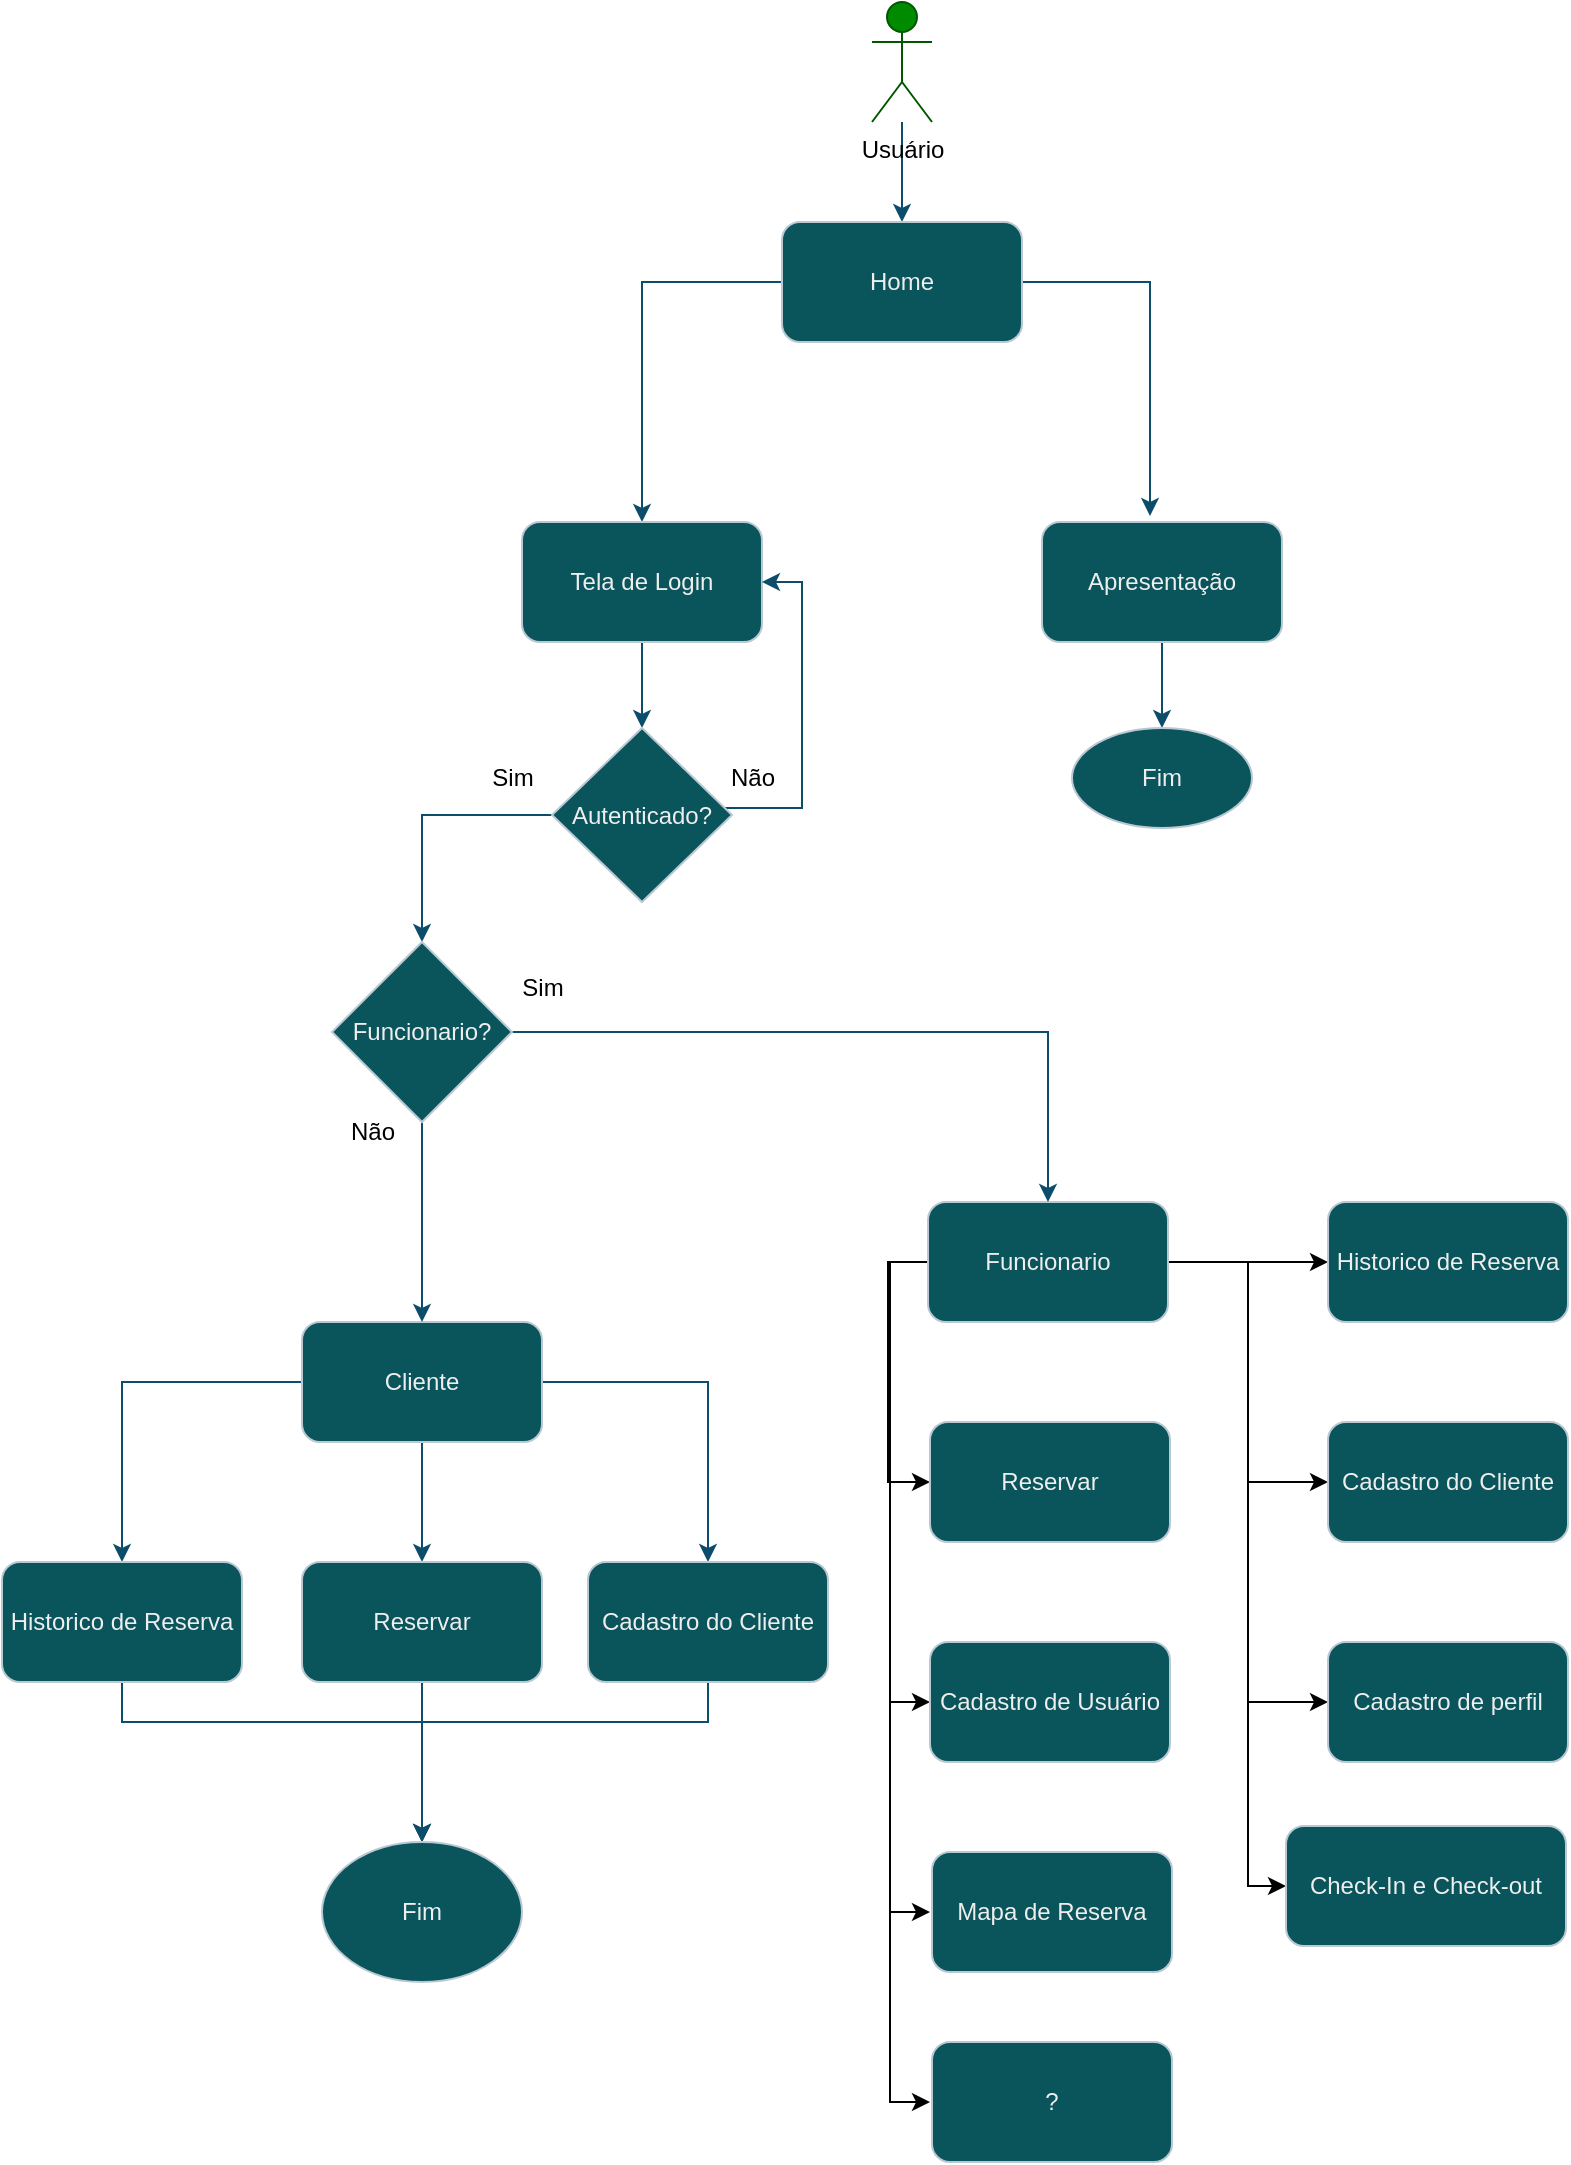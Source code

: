 <mxfile version="21.6.8" type="device" pages="5">
  <diagram name="Fluxo do sistema" id="8Cy3qGpnn-obYxBSGPLa">
    <mxGraphModel dx="1098" dy="688" grid="1" gridSize="10" guides="1" tooltips="1" connect="1" arrows="1" fold="1" page="1" pageScale="1" pageWidth="827" pageHeight="1169" math="0" shadow="0">
      <root>
        <mxCell id="0" />
        <mxCell id="1" parent="0" />
        <mxCell id="ie2QQddD_qTL1wtDAIK7-2" style="edgeStyle=orthogonalEdgeStyle;rounded=0;orthogonalLoop=1;jettySize=auto;html=1;entryX=0.5;entryY=0;entryDx=0;entryDy=0;labelBackgroundColor=none;strokeColor=#0B4D6A;fontColor=default;" parent="1" source="iURdvgqJKzAs7jyJhVB2-1" target="iURdvgqJKzAs7jyJhVB2-3" edge="1">
          <mxGeometry relative="1" as="geometry" />
        </mxCell>
        <mxCell id="iURdvgqJKzAs7jyJhVB2-1" value="&lt;font color=&quot;#000000&quot;&gt;Usuário&lt;/font&gt;" style="shape=umlActor;verticalLabelPosition=bottom;verticalAlign=top;html=1;outlineConnect=0;labelBackgroundColor=none;fillColor=#008a00;strokeColor=#005700;fontColor=#ffffff;" parent="1" vertex="1">
          <mxGeometry x="442" y="30" width="30" height="60" as="geometry" />
        </mxCell>
        <mxCell id="ie2QQddD_qTL1wtDAIK7-3" style="edgeStyle=orthogonalEdgeStyle;rounded=0;orthogonalLoop=1;jettySize=auto;html=1;entryX=0.45;entryY=-0.05;entryDx=0;entryDy=0;entryPerimeter=0;labelBackgroundColor=none;strokeColor=#0B4D6A;fontColor=default;" parent="1" source="iURdvgqJKzAs7jyJhVB2-3" target="ie2QQddD_qTL1wtDAIK7-4" edge="1">
          <mxGeometry relative="1" as="geometry">
            <mxPoint x="457" y="290" as="targetPoint" />
          </mxGeometry>
        </mxCell>
        <mxCell id="ie2QQddD_qTL1wtDAIK7-6" style="edgeStyle=orthogonalEdgeStyle;rounded=0;orthogonalLoop=1;jettySize=auto;html=1;entryX=0.5;entryY=0;entryDx=0;entryDy=0;labelBackgroundColor=none;strokeColor=#0B4D6A;fontColor=default;" parent="1" source="iURdvgqJKzAs7jyJhVB2-3" target="ie2QQddD_qTL1wtDAIK7-5" edge="1">
          <mxGeometry relative="1" as="geometry" />
        </mxCell>
        <mxCell id="iURdvgqJKzAs7jyJhVB2-3" value="Home" style="rounded=1;whiteSpace=wrap;html=1;fillColor=#09555B;strokeColor=#BAC8D3;labelBackgroundColor=none;fontColor=#EEEEEE;" parent="1" vertex="1">
          <mxGeometry x="397" y="140" width="120" height="60" as="geometry" />
        </mxCell>
        <mxCell id="ie2QQddD_qTL1wtDAIK7-8" style="edgeStyle=orthogonalEdgeStyle;rounded=0;orthogonalLoop=1;jettySize=auto;html=1;labelBackgroundColor=none;strokeColor=#0B4D6A;fontColor=default;" parent="1" source="ie2QQddD_qTL1wtDAIK7-4" target="ie2QQddD_qTL1wtDAIK7-7" edge="1">
          <mxGeometry relative="1" as="geometry" />
        </mxCell>
        <mxCell id="ie2QQddD_qTL1wtDAIK7-4" value="Apresentação" style="rounded=1;whiteSpace=wrap;html=1;fillColor=#09555B;strokeColor=#BAC8D3;labelBackgroundColor=none;fontColor=#EEEEEE;" parent="1" vertex="1">
          <mxGeometry x="527" y="290" width="120" height="60" as="geometry" />
        </mxCell>
        <mxCell id="ie2QQddD_qTL1wtDAIK7-11" style="edgeStyle=orthogonalEdgeStyle;rounded=0;orthogonalLoop=1;jettySize=auto;html=1;entryX=0.5;entryY=0;entryDx=0;entryDy=0;labelBackgroundColor=none;strokeColor=#0B4D6A;fontColor=default;" parent="1" source="ie2QQddD_qTL1wtDAIK7-5" target="ie2QQddD_qTL1wtDAIK7-10" edge="1">
          <mxGeometry relative="1" as="geometry" />
        </mxCell>
        <mxCell id="ie2QQddD_qTL1wtDAIK7-5" value="Tela de Login" style="rounded=1;whiteSpace=wrap;html=1;fillColor=#09555B;strokeColor=#BAC8D3;labelBackgroundColor=none;fontColor=#EEEEEE;" parent="1" vertex="1">
          <mxGeometry x="267" y="290" width="120" height="60" as="geometry" />
        </mxCell>
        <mxCell id="ie2QQddD_qTL1wtDAIK7-7" value="Fim" style="ellipse;whiteSpace=wrap;html=1;labelBackgroundColor=none;fillColor=#09555B;strokeColor=#BAC8D3;fontColor=#EEEEEE;" parent="1" vertex="1">
          <mxGeometry x="542" y="393" width="90" height="50" as="geometry" />
        </mxCell>
        <mxCell id="ie2QQddD_qTL1wtDAIK7-26" style="edgeStyle=orthogonalEdgeStyle;rounded=0;orthogonalLoop=1;jettySize=auto;html=1;entryX=0.5;entryY=0;entryDx=0;entryDy=0;labelBackgroundColor=none;strokeColor=#0B4D6A;fontColor=default;" parent="1" source="ie2QQddD_qTL1wtDAIK7-9" target="ie2QQddD_qTL1wtDAIK7-25" edge="1">
          <mxGeometry relative="1" as="geometry" />
        </mxCell>
        <mxCell id="ie2QQddD_qTL1wtDAIK7-31" style="edgeStyle=orthogonalEdgeStyle;rounded=0;orthogonalLoop=1;jettySize=auto;html=1;labelBackgroundColor=none;strokeColor=#0B4D6A;fontColor=default;" parent="1" source="ie2QQddD_qTL1wtDAIK7-9" target="ie2QQddD_qTL1wtDAIK7-27" edge="1">
          <mxGeometry relative="1" as="geometry" />
        </mxCell>
        <mxCell id="ie2QQddD_qTL1wtDAIK7-37" style="edgeStyle=orthogonalEdgeStyle;rounded=0;orthogonalLoop=1;jettySize=auto;html=1;labelBackgroundColor=none;strokeColor=#0B4D6A;fontColor=default;" parent="1" source="ie2QQddD_qTL1wtDAIK7-9" target="ie2QQddD_qTL1wtDAIK7-32" edge="1">
          <mxGeometry relative="1" as="geometry" />
        </mxCell>
        <mxCell id="ie2QQddD_qTL1wtDAIK7-9" value="Cliente" style="rounded=1;whiteSpace=wrap;html=1;fillColor=#09555B;strokeColor=#BAC8D3;labelBackgroundColor=none;fontColor=#EEEEEE;" parent="1" vertex="1">
          <mxGeometry x="157" y="690" width="120" height="60" as="geometry" />
        </mxCell>
        <mxCell id="ie2QQddD_qTL1wtDAIK7-15" style="edgeStyle=orthogonalEdgeStyle;rounded=0;orthogonalLoop=1;jettySize=auto;html=1;entryX=1;entryY=0.5;entryDx=0;entryDy=0;labelBackgroundColor=none;strokeColor=#0B4D6A;fontColor=default;" parent="1" source="ie2QQddD_qTL1wtDAIK7-10" target="ie2QQddD_qTL1wtDAIK7-5" edge="1">
          <mxGeometry relative="1" as="geometry">
            <Array as="points">
              <mxPoint x="407" y="433" />
              <mxPoint x="407" y="320" />
            </Array>
          </mxGeometry>
        </mxCell>
        <mxCell id="ie2QQddD_qTL1wtDAIK7-19" style="edgeStyle=orthogonalEdgeStyle;rounded=0;orthogonalLoop=1;jettySize=auto;html=1;labelBackgroundColor=none;strokeColor=#0B4D6A;fontColor=default;" parent="1" source="ie2QQddD_qTL1wtDAIK7-10" target="ie2QQddD_qTL1wtDAIK7-18" edge="1">
          <mxGeometry relative="1" as="geometry" />
        </mxCell>
        <mxCell id="ie2QQddD_qTL1wtDAIK7-10" value="Autenticado?" style="rhombus;whiteSpace=wrap;html=1;labelBackgroundColor=none;fillColor=#09555B;strokeColor=#BAC8D3;fontColor=#EEEEEE;" parent="1" vertex="1">
          <mxGeometry x="282" y="393" width="90" height="87" as="geometry" />
        </mxCell>
        <mxCell id="CdOGX9Zi5Mg5xPJ5gHBZ-6" style="edgeStyle=orthogonalEdgeStyle;rounded=0;orthogonalLoop=1;jettySize=auto;html=1;entryX=0;entryY=0.5;entryDx=0;entryDy=0;" parent="1" source="ie2QQddD_qTL1wtDAIK7-12" target="ie2QQddD_qTL1wtDAIK7-42" edge="1">
          <mxGeometry relative="1" as="geometry" />
        </mxCell>
        <mxCell id="CdOGX9Zi5Mg5xPJ5gHBZ-16" style="edgeStyle=orthogonalEdgeStyle;rounded=0;orthogonalLoop=1;jettySize=auto;html=1;entryX=0;entryY=0.5;entryDx=0;entryDy=0;" parent="1" source="ie2QQddD_qTL1wtDAIK7-12" target="ie2QQddD_qTL1wtDAIK7-44" edge="1">
          <mxGeometry relative="1" as="geometry" />
        </mxCell>
        <mxCell id="CdOGX9Zi5Mg5xPJ5gHBZ-20" style="edgeStyle=orthogonalEdgeStyle;rounded=0;orthogonalLoop=1;jettySize=auto;html=1;entryX=0;entryY=0.5;entryDx=0;entryDy=0;" parent="1" edge="1">
          <mxGeometry relative="1" as="geometry">
            <mxPoint x="469" y="660.0" as="sourcePoint" />
            <mxPoint x="471" y="1080" as="targetPoint" />
            <Array as="points">
              <mxPoint x="451" y="660" />
              <mxPoint x="451" y="1080" />
            </Array>
          </mxGeometry>
        </mxCell>
        <mxCell id="CdOGX9Zi5Mg5xPJ5gHBZ-24" style="edgeStyle=orthogonalEdgeStyle;rounded=0;orthogonalLoop=1;jettySize=auto;html=1;entryX=0;entryY=0.5;entryDx=0;entryDy=0;" parent="1" source="ie2QQddD_qTL1wtDAIK7-12" target="ie2QQddD_qTL1wtDAIK7-43" edge="1">
          <mxGeometry relative="1" as="geometry">
            <Array as="points">
              <mxPoint x="451" y="660" />
              <mxPoint x="451" y="770" />
            </Array>
          </mxGeometry>
        </mxCell>
        <mxCell id="CdOGX9Zi5Mg5xPJ5gHBZ-25" style="edgeStyle=orthogonalEdgeStyle;rounded=0;orthogonalLoop=1;jettySize=auto;html=1;entryX=0;entryY=0.5;entryDx=0;entryDy=0;" parent="1" source="ie2QQddD_qTL1wtDAIK7-12" target="ie2QQddD_qTL1wtDAIK7-58" edge="1">
          <mxGeometry relative="1" as="geometry">
            <Array as="points">
              <mxPoint x="450" y="660" />
              <mxPoint x="450" y="770" />
              <mxPoint x="451" y="880" />
            </Array>
          </mxGeometry>
        </mxCell>
        <mxCell id="CdOGX9Zi5Mg5xPJ5gHBZ-26" style="edgeStyle=orthogonalEdgeStyle;rounded=0;orthogonalLoop=1;jettySize=auto;html=1;entryX=0;entryY=0.5;entryDx=0;entryDy=0;" parent="1" edge="1">
          <mxGeometry relative="1" as="geometry">
            <mxPoint x="469" y="660.0" as="sourcePoint" />
            <mxPoint x="471" y="985" as="targetPoint" />
            <Array as="points">
              <mxPoint x="451" y="660" />
              <mxPoint x="451" y="985" />
            </Array>
          </mxGeometry>
        </mxCell>
        <mxCell id="CdOGX9Zi5Mg5xPJ5gHBZ-27" style="edgeStyle=orthogonalEdgeStyle;rounded=0;orthogonalLoop=1;jettySize=auto;html=1;entryX=0;entryY=0.5;entryDx=0;entryDy=0;" parent="1" source="ie2QQddD_qTL1wtDAIK7-12" target="ie2QQddD_qTL1wtDAIK7-59" edge="1">
          <mxGeometry relative="1" as="geometry" />
        </mxCell>
        <mxCell id="CdOGX9Zi5Mg5xPJ5gHBZ-30" style="edgeStyle=orthogonalEdgeStyle;rounded=0;orthogonalLoop=1;jettySize=auto;html=1;entryX=0;entryY=0.5;entryDx=0;entryDy=0;" parent="1" source="ie2QQddD_qTL1wtDAIK7-12" target="ie2QQddD_qTL1wtDAIK7-55" edge="1">
          <mxGeometry relative="1" as="geometry">
            <Array as="points">
              <mxPoint x="630" y="660" />
              <mxPoint x="630" y="972" />
            </Array>
          </mxGeometry>
        </mxCell>
        <mxCell id="ie2QQddD_qTL1wtDAIK7-12" value="Funcionario" style="rounded=1;whiteSpace=wrap;html=1;fillColor=#09555B;strokeColor=#BAC8D3;labelBackgroundColor=none;fontColor=#EEEEEE;" parent="1" vertex="1">
          <mxGeometry x="470" y="630" width="120" height="60" as="geometry" />
        </mxCell>
        <mxCell id="ie2QQddD_qTL1wtDAIK7-16" value="Não" style="text;html=1;align=center;verticalAlign=middle;resizable=0;points=[];autosize=1;strokeColor=none;fillColor=none;labelBackgroundColor=none;fontColor=#000000;" parent="1" vertex="1">
          <mxGeometry x="357" y="403" width="50" height="30" as="geometry" />
        </mxCell>
        <mxCell id="ie2QQddD_qTL1wtDAIK7-17" value="Sim" style="text;html=1;align=center;verticalAlign=middle;resizable=0;points=[];autosize=1;strokeColor=none;fillColor=none;labelBackgroundColor=none;fontColor=#000000;" parent="1" vertex="1">
          <mxGeometry x="242" y="403" width="40" height="30" as="geometry" />
        </mxCell>
        <mxCell id="ie2QQddD_qTL1wtDAIK7-20" style="edgeStyle=orthogonalEdgeStyle;rounded=0;orthogonalLoop=1;jettySize=auto;html=1;entryX=0.5;entryY=0;entryDx=0;entryDy=0;labelBackgroundColor=none;strokeColor=#0B4D6A;fontColor=default;" parent="1" source="ie2QQddD_qTL1wtDAIK7-18" target="ie2QQddD_qTL1wtDAIK7-9" edge="1">
          <mxGeometry relative="1" as="geometry" />
        </mxCell>
        <mxCell id="ie2QQddD_qTL1wtDAIK7-21" style="edgeStyle=orthogonalEdgeStyle;rounded=0;orthogonalLoop=1;jettySize=auto;html=1;labelBackgroundColor=none;strokeColor=#0B4D6A;fontColor=default;" parent="1" source="ie2QQddD_qTL1wtDAIK7-18" target="ie2QQddD_qTL1wtDAIK7-12" edge="1">
          <mxGeometry relative="1" as="geometry" />
        </mxCell>
        <mxCell id="ie2QQddD_qTL1wtDAIK7-18" value="Funcionario?" style="rhombus;whiteSpace=wrap;html=1;labelBackgroundColor=none;fillColor=#09555B;strokeColor=#BAC8D3;fontColor=#EEEEEE;" parent="1" vertex="1">
          <mxGeometry x="172" y="500" width="90" height="90" as="geometry" />
        </mxCell>
        <mxCell id="ie2QQddD_qTL1wtDAIK7-22" value="Sim" style="text;html=1;align=center;verticalAlign=middle;resizable=0;points=[];autosize=1;strokeColor=none;fillColor=none;labelBackgroundColor=none;fontColor=#000000;" parent="1" vertex="1">
          <mxGeometry x="257" y="508" width="40" height="30" as="geometry" />
        </mxCell>
        <mxCell id="ie2QQddD_qTL1wtDAIK7-23" value="Não" style="text;html=1;align=center;verticalAlign=middle;resizable=0;points=[];autosize=1;strokeColor=none;fillColor=none;labelBackgroundColor=none;fontColor=#000000;" parent="1" vertex="1">
          <mxGeometry x="167" y="580" width="50" height="30" as="geometry" />
        </mxCell>
        <mxCell id="ie2QQddD_qTL1wtDAIK7-39" style="edgeStyle=orthogonalEdgeStyle;rounded=0;orthogonalLoop=1;jettySize=auto;html=1;entryX=0.5;entryY=0;entryDx=0;entryDy=0;labelBackgroundColor=none;strokeColor=#0B4D6A;fontColor=default;" parent="1" source="ie2QQddD_qTL1wtDAIK7-25" target="ie2QQddD_qTL1wtDAIK7-38" edge="1">
          <mxGeometry relative="1" as="geometry">
            <Array as="points">
              <mxPoint x="67" y="890" />
              <mxPoint x="217" y="890" />
            </Array>
          </mxGeometry>
        </mxCell>
        <mxCell id="ie2QQddD_qTL1wtDAIK7-25" value="Historico de Reserva" style="rounded=1;whiteSpace=wrap;html=1;fillColor=#09555B;strokeColor=#BAC8D3;labelBackgroundColor=none;fontColor=#EEEEEE;" parent="1" vertex="1">
          <mxGeometry x="7" y="810" width="120" height="60" as="geometry" />
        </mxCell>
        <mxCell id="ie2QQddD_qTL1wtDAIK7-40" style="edgeStyle=orthogonalEdgeStyle;rounded=0;orthogonalLoop=1;jettySize=auto;html=1;labelBackgroundColor=none;strokeColor=#0B4D6A;fontColor=default;" parent="1" source="ie2QQddD_qTL1wtDAIK7-27" edge="1">
          <mxGeometry relative="1" as="geometry">
            <mxPoint x="217" y="950" as="targetPoint" />
          </mxGeometry>
        </mxCell>
        <mxCell id="ie2QQddD_qTL1wtDAIK7-27" value="Reservar" style="rounded=1;whiteSpace=wrap;html=1;fillColor=#09555B;strokeColor=#BAC8D3;labelBackgroundColor=none;fontColor=#EEEEEE;" parent="1" vertex="1">
          <mxGeometry x="157" y="810" width="120" height="60" as="geometry" />
        </mxCell>
        <mxCell id="ie2QQddD_qTL1wtDAIK7-41" style="edgeStyle=orthogonalEdgeStyle;rounded=0;orthogonalLoop=1;jettySize=auto;html=1;entryX=0.5;entryY=0;entryDx=0;entryDy=0;labelBackgroundColor=none;strokeColor=#0B4D6A;fontColor=default;" parent="1" source="ie2QQddD_qTL1wtDAIK7-32" target="ie2QQddD_qTL1wtDAIK7-38" edge="1">
          <mxGeometry relative="1" as="geometry">
            <Array as="points">
              <mxPoint x="360" y="890" />
              <mxPoint x="217" y="890" />
            </Array>
          </mxGeometry>
        </mxCell>
        <mxCell id="ie2QQddD_qTL1wtDAIK7-32" value="Cadastro do Cliente" style="rounded=1;whiteSpace=wrap;html=1;fillColor=#09555B;strokeColor=#BAC8D3;labelBackgroundColor=none;fontColor=#EEEEEE;" parent="1" vertex="1">
          <mxGeometry x="300" y="810" width="120" height="60" as="geometry" />
        </mxCell>
        <mxCell id="ie2QQddD_qTL1wtDAIK7-38" value="Fim" style="ellipse;whiteSpace=wrap;html=1;labelBackgroundColor=none;fillColor=#09555B;strokeColor=#BAC8D3;fontColor=#EEEEEE;" parent="1" vertex="1">
          <mxGeometry x="167" y="950" width="100" height="70" as="geometry" />
        </mxCell>
        <mxCell id="ie2QQddD_qTL1wtDAIK7-42" value="Historico de Reserva" style="rounded=1;whiteSpace=wrap;html=1;fillColor=#09555B;strokeColor=#BAC8D3;labelBackgroundColor=none;fontColor=#EEEEEE;" parent="1" vertex="1">
          <mxGeometry x="670" y="630" width="120" height="60" as="geometry" />
        </mxCell>
        <mxCell id="ie2QQddD_qTL1wtDAIK7-43" value="Reservar" style="rounded=1;whiteSpace=wrap;html=1;fillColor=#09555B;strokeColor=#BAC8D3;labelBackgroundColor=none;fontColor=#EEEEEE;" parent="1" vertex="1">
          <mxGeometry x="471" y="740" width="120" height="60" as="geometry" />
        </mxCell>
        <mxCell id="ie2QQddD_qTL1wtDAIK7-44" value="Cadastro do Cliente" style="rounded=1;whiteSpace=wrap;html=1;fillColor=#09555B;strokeColor=#BAC8D3;labelBackgroundColor=none;fontColor=#EEEEEE;" parent="1" vertex="1">
          <mxGeometry x="670" y="740" width="120" height="60" as="geometry" />
        </mxCell>
        <mxCell id="ie2QQddD_qTL1wtDAIK7-55" value="Check-In e Check-out" style="rounded=1;whiteSpace=wrap;html=1;fillColor=#09555B;strokeColor=#BAC8D3;labelBackgroundColor=none;fontColor=#EEEEEE;" parent="1" vertex="1">
          <mxGeometry x="649" y="942" width="140" height="60" as="geometry" />
        </mxCell>
        <mxCell id="ie2QQddD_qTL1wtDAIK7-58" value="Cadastro de Usuário" style="rounded=1;whiteSpace=wrap;html=1;fillColor=#09555B;strokeColor=#BAC8D3;labelBackgroundColor=none;fontColor=#EEEEEE;" parent="1" vertex="1">
          <mxGeometry x="471" y="850" width="120" height="60" as="geometry" />
        </mxCell>
        <mxCell id="ie2QQddD_qTL1wtDAIK7-59" value="Cadastro de perfil" style="rounded=1;whiteSpace=wrap;html=1;fillColor=#09555B;strokeColor=#BAC8D3;labelBackgroundColor=none;fontColor=#EEEEEE;" parent="1" vertex="1">
          <mxGeometry x="670" y="850" width="120" height="60" as="geometry" />
        </mxCell>
        <mxCell id="ie2QQddD_qTL1wtDAIK7-60" value="Mapa de Reserva" style="rounded=1;whiteSpace=wrap;html=1;fillColor=#09555B;strokeColor=#BAC8D3;labelBackgroundColor=none;fontColor=#EEEEEE;" parent="1" vertex="1">
          <mxGeometry x="472" y="955" width="120" height="60" as="geometry" />
        </mxCell>
        <mxCell id="ie2QQddD_qTL1wtDAIK7-62" value="?" style="rounded=1;whiteSpace=wrap;html=1;fillColor=#09555B;strokeColor=#BAC8D3;labelBackgroundColor=none;fontColor=#EEEEEE;" parent="1" vertex="1">
          <mxGeometry x="472" y="1050" width="120" height="60" as="geometry" />
        </mxCell>
      </root>
    </mxGraphModel>
  </diagram>
  <diagram id="urLYwCpxc3I-mu-VGu9X" name="Diagrama de Classes">
    <mxGraphModel dx="1114" dy="704" grid="1" gridSize="10" guides="1" tooltips="1" connect="1" arrows="1" fold="1" page="1" pageScale="1" pageWidth="827" pageHeight="1169" math="0" shadow="0">
      <root>
        <mxCell id="0" />
        <mxCell id="1" parent="0" />
        <mxCell id="UMkZh9DLS5UCQaDXhg-L-3" value="Logs" style="swimlane;fontStyle=1;align=center;verticalAlign=top;childLayout=stackLayout;horizontal=1;startSize=26;horizontalStack=0;resizeParent=1;resizeParentMax=0;resizeLast=0;collapsible=1;marginBottom=0;whiteSpace=wrap;html=1;" parent="1" vertex="1">
          <mxGeometry x="20" y="50" width="160" height="236" as="geometry" />
        </mxCell>
        <mxCell id="9us61tV4hIFLrRLHO55E-2" value="# id: int" style="text;strokeColor=none;fillColor=none;align=left;verticalAlign=middle;spacingLeft=4;spacingRight=4;overflow=hidden;points=[[0,0.5],[1,0.5]];portConstraint=eastwest;rotatable=0;whiteSpace=wrap;html=1;" parent="UMkZh9DLS5UCQaDXhg-L-3" vertex="1">
          <mxGeometry y="26" width="160" height="30" as="geometry" />
        </mxCell>
        <mxCell id="9us61tV4hIFLrRLHO55E-3" value="# user_id: int" style="text;strokeColor=none;fillColor=none;align=left;verticalAlign=middle;spacingLeft=4;spacingRight=4;overflow=hidden;points=[[0,0.5],[1,0.5]];portConstraint=eastwest;rotatable=0;whiteSpace=wrap;html=1;" parent="UMkZh9DLS5UCQaDXhg-L-3" vertex="1">
          <mxGeometry y="56" width="160" height="30" as="geometry" />
        </mxCell>
        <mxCell id="9us61tV4hIFLrRLHO55E-4" value="# screen: string" style="text;strokeColor=none;fillColor=none;align=left;verticalAlign=middle;spacingLeft=4;spacingRight=4;overflow=hidden;points=[[0,0.5],[1,0.5]];portConstraint=eastwest;rotatable=0;whiteSpace=wrap;html=1;" parent="UMkZh9DLS5UCQaDXhg-L-3" vertex="1">
          <mxGeometry y="86" width="160" height="30" as="geometry" />
        </mxCell>
        <mxCell id="UMkZh9DLS5UCQaDXhg-L-1" value="# description: string" style="text;strokeColor=none;fillColor=none;align=left;verticalAlign=middle;spacingLeft=4;spacingRight=4;overflow=hidden;points=[[0,0.5],[1,0.5]];portConstraint=eastwest;rotatable=0;whiteSpace=wrap;html=1;" parent="UMkZh9DLS5UCQaDXhg-L-3" vertex="1">
          <mxGeometry y="116" width="160" height="30" as="geometry" />
        </mxCell>
        <mxCell id="UMkZh9DLS5UCQaDXhg-L-2" value="# observation: string" style="text;strokeColor=none;fillColor=none;align=left;verticalAlign=middle;spacingLeft=4;spacingRight=4;overflow=hidden;points=[[0,0.5],[1,0.5]];portConstraint=eastwest;rotatable=0;whiteSpace=wrap;html=1;" parent="UMkZh9DLS5UCQaDXhg-L-3" vertex="1">
          <mxGeometry y="146" width="160" height="30" as="geometry" />
        </mxCell>
        <mxCell id="UMkZh9DLS5UCQaDXhg-L-5" value="" style="line;strokeWidth=1;fillColor=none;align=left;verticalAlign=middle;spacingTop=-1;spacingLeft=3;spacingRight=3;rotatable=0;labelPosition=right;points=[];portConstraint=eastwest;strokeColor=inherit;" parent="UMkZh9DLS5UCQaDXhg-L-3" vertex="1">
          <mxGeometry y="176" width="160" height="8" as="geometry" />
        </mxCell>
        <mxCell id="UMkZh9DLS5UCQaDXhg-L-6" value="+ getLog(): string" style="text;strokeColor=none;fillColor=none;align=left;verticalAlign=top;spacingLeft=4;spacingRight=4;overflow=hidden;rotatable=0;points=[[0,0.5],[1,0.5]];portConstraint=eastwest;whiteSpace=wrap;html=1;" parent="UMkZh9DLS5UCQaDXhg-L-3" vertex="1">
          <mxGeometry y="184" width="160" height="26" as="geometry" />
        </mxCell>
        <mxCell id="UMkZh9DLS5UCQaDXhg-L-7" value="+ setLog(): void" style="text;strokeColor=none;fillColor=none;align=left;verticalAlign=top;spacingLeft=4;spacingRight=4;overflow=hidden;rotatable=0;points=[[0,0.5],[1,0.5]];portConstraint=eastwest;whiteSpace=wrap;html=1;" parent="UMkZh9DLS5UCQaDXhg-L-3" vertex="1">
          <mxGeometry y="210" width="160" height="26" as="geometry" />
        </mxCell>
        <mxCell id="UMkZh9DLS5UCQaDXhg-L-8" value="Usuario" style="swimlane;fontStyle=1;align=center;verticalAlign=top;childLayout=stackLayout;horizontal=1;startSize=26;horizontalStack=0;resizeParent=1;resizeParentMax=0;resizeLast=0;collapsible=1;marginBottom=0;whiteSpace=wrap;html=1;" parent="1" vertex="1">
          <mxGeometry x="340" y="50" width="180" height="364" as="geometry" />
        </mxCell>
        <mxCell id="UMkZh9DLS5UCQaDXhg-L-9" value="# id: int" style="text;strokeColor=none;fillColor=none;align=left;verticalAlign=middle;spacingLeft=4;spacingRight=4;overflow=hidden;points=[[0,0.5],[1,0.5]];portConstraint=eastwest;rotatable=0;whiteSpace=wrap;html=1;" parent="UMkZh9DLS5UCQaDXhg-L-8" vertex="1">
          <mxGeometry y="26" width="180" height="30" as="geometry" />
        </mxCell>
        <mxCell id="UMkZh9DLS5UCQaDXhg-L-10" value="# name: string" style="text;strokeColor=none;fillColor=none;align=left;verticalAlign=middle;spacingLeft=4;spacingRight=4;overflow=hidden;points=[[0,0.5],[1,0.5]];portConstraint=eastwest;rotatable=0;whiteSpace=wrap;html=1;" parent="UMkZh9DLS5UCQaDXhg-L-8" vertex="1">
          <mxGeometry y="56" width="180" height="30" as="geometry" />
        </mxCell>
        <mxCell id="UMkZh9DLS5UCQaDXhg-L-11" value="# email: string" style="text;strokeColor=none;fillColor=none;align=left;verticalAlign=middle;spacingLeft=4;spacingRight=4;overflow=hidden;points=[[0,0.5],[1,0.5]];portConstraint=eastwest;rotatable=0;whiteSpace=wrap;html=1;" parent="UMkZh9DLS5UCQaDXhg-L-8" vertex="1">
          <mxGeometry y="86" width="180" height="30" as="geometry" />
        </mxCell>
        <mxCell id="UMkZh9DLS5UCQaDXhg-L-13" value="#&amp;nbsp;email_verified_at&lt;span style=&quot;background-color: initial;&quot;&gt;: DateTime&lt;/span&gt;" style="text;strokeColor=none;fillColor=none;align=left;verticalAlign=middle;spacingLeft=4;spacingRight=4;overflow=hidden;points=[[0,0.5],[1,0.5]];portConstraint=eastwest;rotatable=0;whiteSpace=wrap;html=1;" parent="UMkZh9DLS5UCQaDXhg-L-8" vertex="1">
          <mxGeometry y="116" width="180" height="30" as="geometry" />
        </mxCell>
        <mxCell id="UMkZh9DLS5UCQaDXhg-L-23" value="# status: int" style="text;strokeColor=none;fillColor=none;align=left;verticalAlign=middle;spacingLeft=4;spacingRight=4;overflow=hidden;points=[[0,0.5],[1,0.5]];portConstraint=eastwest;rotatable=0;whiteSpace=wrap;html=1;" parent="UMkZh9DLS5UCQaDXhg-L-8" vertex="1">
          <mxGeometry y="146" width="180" height="30" as="geometry" />
        </mxCell>
        <mxCell id="UMkZh9DLS5UCQaDXhg-L-22" value="#&amp;nbsp;password&lt;span style=&quot;background-color: initial;&quot;&gt;: string&lt;/span&gt;" style="text;strokeColor=none;fillColor=none;align=left;verticalAlign=middle;spacingLeft=4;spacingRight=4;overflow=hidden;points=[[0,0.5],[1,0.5]];portConstraint=eastwest;rotatable=0;whiteSpace=wrap;html=1;" parent="UMkZh9DLS5UCQaDXhg-L-8" vertex="1">
          <mxGeometry y="176" width="180" height="30" as="geometry" />
        </mxCell>
        <mxCell id="UMkZh9DLS5UCQaDXhg-L-21" value="# status: string" style="text;strokeColor=none;fillColor=none;align=left;verticalAlign=middle;spacingLeft=4;spacingRight=4;overflow=hidden;points=[[0,0.5],[1,0.5]];portConstraint=eastwest;rotatable=0;whiteSpace=wrap;html=1;" parent="UMkZh9DLS5UCQaDXhg-L-8" vertex="1">
          <mxGeometry y="206" width="180" height="30" as="geometry" />
        </mxCell>
        <mxCell id="UMkZh9DLS5UCQaDXhg-L-20" value="#&amp;nbsp;rememberToken&lt;span style=&quot;background-color: initial;&quot;&gt;: string&lt;/span&gt;" style="text;strokeColor=none;fillColor=none;align=left;verticalAlign=middle;spacingLeft=4;spacingRight=4;overflow=hidden;points=[[0,0.5],[1,0.5]];portConstraint=eastwest;rotatable=0;whiteSpace=wrap;html=1;" parent="UMkZh9DLS5UCQaDXhg-L-8" vertex="1">
          <mxGeometry y="236" width="180" height="30" as="geometry" />
        </mxCell>
        <mxCell id="UMkZh9DLS5UCQaDXhg-L-12" value="#&amp;nbsp;sub&lt;span style=&quot;background-color: initial;&quot;&gt;: string&lt;/span&gt;" style="text;strokeColor=none;fillColor=none;align=left;verticalAlign=middle;spacingLeft=4;spacingRight=4;overflow=hidden;points=[[0,0.5],[1,0.5]];portConstraint=eastwest;rotatable=0;whiteSpace=wrap;html=1;" parent="UMkZh9DLS5UCQaDXhg-L-8" vertex="1">
          <mxGeometry y="266" width="180" height="30" as="geometry" />
        </mxCell>
        <mxCell id="UMkZh9DLS5UCQaDXhg-L-18" value="# picture: string" style="text;strokeColor=none;fillColor=none;align=left;verticalAlign=middle;spacingLeft=4;spacingRight=4;overflow=hidden;points=[[0,0.5],[1,0.5]];portConstraint=eastwest;rotatable=0;whiteSpace=wrap;html=1;" parent="UMkZh9DLS5UCQaDXhg-L-8" vertex="1">
          <mxGeometry y="296" width="180" height="30" as="geometry" />
        </mxCell>
        <mxCell id="UMkZh9DLS5UCQaDXhg-L-19" value="#&amp;nbsp;profile&lt;span style=&quot;background-color: initial;&quot;&gt;: string&lt;/span&gt;" style="text;strokeColor=none;fillColor=none;align=left;verticalAlign=middle;spacingLeft=4;spacingRight=4;overflow=hidden;points=[[0,0.5],[1,0.5]];portConstraint=eastwest;rotatable=0;whiteSpace=wrap;html=1;" parent="UMkZh9DLS5UCQaDXhg-L-8" vertex="1">
          <mxGeometry y="326" width="180" height="30" as="geometry" />
        </mxCell>
        <mxCell id="UMkZh9DLS5UCQaDXhg-L-14" value="" style="line;strokeWidth=1;fillColor=none;align=left;verticalAlign=middle;spacingTop=-1;spacingLeft=3;spacingRight=3;rotatable=0;labelPosition=right;points=[];portConstraint=eastwest;strokeColor=inherit;" parent="UMkZh9DLS5UCQaDXhg-L-8" vertex="1">
          <mxGeometry y="356" width="180" height="8" as="geometry" />
        </mxCell>
        <mxCell id="UMkZh9DLS5UCQaDXhg-L-25" value="" style="endArrow=diamondThin;endFill=0;endSize=24;html=1;rounded=0;" parent="1" source="UMkZh9DLS5UCQaDXhg-L-9" target="9us61tV4hIFLrRLHO55E-3" edge="1">
          <mxGeometry width="160" relative="1" as="geometry">
            <mxPoint x="160" y="310" as="sourcePoint" />
            <mxPoint x="320" y="310" as="targetPoint" />
          </mxGeometry>
        </mxCell>
      </root>
    </mxGraphModel>
  </diagram>
  <diagram id="6Tpblj3e9CxTjQ1KGzeo" name="Diagrama de Relação de Entidades">
    <mxGraphModel dx="1941" dy="704" grid="0" gridSize="10" guides="1" tooltips="1" connect="1" arrows="1" fold="1" page="1" pageScale="1" pageWidth="827" pageHeight="1169" math="0" shadow="0">
      <root>
        <mxCell id="0" />
        <mxCell id="1" parent="0" />
        <mxCell id="0sJszpOioukRaIA74l4s-1" value="users" style="swimlane;fontStyle=0;childLayout=stackLayout;horizontal=1;startSize=26;horizontalStack=0;resizeParent=1;resizeParentMax=0;resizeLast=0;collapsible=1;marginBottom=0;align=center;fontSize=14;" parent="1" vertex="1">
          <mxGeometry x="-248" y="4" width="215" height="570" as="geometry" />
        </mxCell>
        <mxCell id="0sJszpOioukRaIA74l4s-2" value="id: int" style="text;strokeColor=none;fillColor=none;spacingLeft=4;spacingRight=4;overflow=hidden;rotatable=0;points=[[0,0.5],[1,0.5]];portConstraint=eastwest;fontSize=12;whiteSpace=wrap;html=1;" parent="0sJszpOioukRaIA74l4s-1" vertex="1">
          <mxGeometry y="26" width="215" height="30" as="geometry" />
        </mxCell>
        <mxCell id="0sJszpOioukRaIA74l4s-4" value="name: string" style="text;strokeColor=none;fillColor=none;spacingLeft=4;spacingRight=4;overflow=hidden;rotatable=0;points=[[0,0.5],[1,0.5]];portConstraint=eastwest;fontSize=12;whiteSpace=wrap;html=1;" parent="0sJszpOioukRaIA74l4s-1" vertex="1">
          <mxGeometry y="56" width="215" height="30" as="geometry" />
        </mxCell>
        <mxCell id="0sJszpOioukRaIA74l4s-3" value="email: string" style="text;strokeColor=none;fillColor=none;spacingLeft=4;spacingRight=4;overflow=hidden;rotatable=0;points=[[0,0.5],[1,0.5]];portConstraint=eastwest;fontSize=12;whiteSpace=wrap;html=1;" parent="0sJszpOioukRaIA74l4s-1" vertex="1">
          <mxGeometry y="86" width="215" height="30" as="geometry" />
        </mxCell>
        <mxCell id="12-AeAiqMs2NKIH7pCcy-1" value="email_verified_at: DateTime" style="text;strokeColor=none;fillColor=none;spacingLeft=4;spacingRight=4;overflow=hidden;rotatable=0;points=[[0,0.5],[1,0.5]];portConstraint=eastwest;fontSize=12;whiteSpace=wrap;html=1;" vertex="1" parent="0sJszpOioukRaIA74l4s-1">
          <mxGeometry y="116" width="215" height="30" as="geometry" />
        </mxCell>
        <mxCell id="0sJszpOioukRaIA74l4s-11" value="status: int" style="text;strokeColor=none;fillColor=none;spacingLeft=4;spacingRight=4;overflow=hidden;rotatable=0;points=[[0,0.5],[1,0.5]];portConstraint=eastwest;fontSize=12;whiteSpace=wrap;html=1;" parent="0sJszpOioukRaIA74l4s-1" vertex="1">
          <mxGeometry y="146" width="215" height="30" as="geometry" />
        </mxCell>
        <mxCell id="0sJszpOioukRaIA74l4s-6" value="password: string" style="text;strokeColor=none;fillColor=none;spacingLeft=4;spacingRight=4;overflow=hidden;rotatable=0;points=[[0,0.5],[1,0.5]];portConstraint=eastwest;fontSize=12;whiteSpace=wrap;html=1;" parent="0sJszpOioukRaIA74l4s-1" vertex="1">
          <mxGeometry y="176" width="215" height="30" as="geometry" />
        </mxCell>
        <mxCell id="12-AeAiqMs2NKIH7pCcy-2" value="two_factor_secret: string" style="text;strokeColor=none;fillColor=none;spacingLeft=4;spacingRight=4;overflow=hidden;rotatable=0;points=[[0,0.5],[1,0.5]];portConstraint=eastwest;fontSize=12;whiteSpace=wrap;html=1;" vertex="1" parent="0sJszpOioukRaIA74l4s-1">
          <mxGeometry y="206" width="215" height="30" as="geometry" />
        </mxCell>
        <mxCell id="12-AeAiqMs2NKIH7pCcy-3" value="two_factor_recovery_codes: string" style="text;strokeColor=none;fillColor=none;spacingLeft=4;spacingRight=4;overflow=hidden;rotatable=0;points=[[0,0.5],[1,0.5]];portConstraint=eastwest;fontSize=12;whiteSpace=wrap;html=1;" vertex="1" parent="0sJszpOioukRaIA74l4s-1">
          <mxGeometry y="236" width="215" height="30" as="geometry" />
        </mxCell>
        <mxCell id="12-AeAiqMs2NKIH7pCcy-4" value="two_factor_confirmed_at: DateTime" style="text;strokeColor=none;fillColor=none;spacingLeft=4;spacingRight=4;overflow=hidden;rotatable=0;points=[[0,0.5],[1,0.5]];portConstraint=eastwest;fontSize=12;whiteSpace=wrap;html=1;" vertex="1" parent="0sJszpOioukRaIA74l4s-1">
          <mxGeometry y="266" width="215" height="30" as="geometry" />
        </mxCell>
        <mxCell id="12-AeAiqMs2NKIH7pCcy-6" value="remember_token: string" style="text;strokeColor=none;fillColor=none;spacingLeft=4;spacingRight=4;overflow=hidden;rotatable=0;points=[[0,0.5],[1,0.5]];portConstraint=eastwest;fontSize=12;whiteSpace=wrap;html=1;" vertex="1" parent="0sJszpOioukRaIA74l4s-1">
          <mxGeometry y="296" width="215" height="30" as="geometry" />
        </mxCell>
        <mxCell id="12-AeAiqMs2NKIH7pCcy-5" value="sub: string" style="text;strokeColor=none;fillColor=none;spacingLeft=4;spacingRight=4;overflow=hidden;rotatable=0;points=[[0,0.5],[1,0.5]];portConstraint=eastwest;fontSize=12;whiteSpace=wrap;html=1;" vertex="1" parent="0sJszpOioukRaIA74l4s-1">
          <mxGeometry y="326" width="215" height="30" as="geometry" />
        </mxCell>
        <mxCell id="0sJszpOioukRaIA74l4s-5" value="profile: int" style="text;strokeColor=none;fillColor=none;spacingLeft=4;spacingRight=4;overflow=hidden;rotatable=0;points=[[0,0.5],[1,0.5]];portConstraint=eastwest;fontSize=12;whiteSpace=wrap;html=1;" parent="0sJszpOioukRaIA74l4s-1" vertex="1">
          <mxGeometry y="356" width="215" height="30" as="geometry" />
        </mxCell>
        <mxCell id="12-AeAiqMs2NKIH7pCcy-8" value="edited_by: int" style="text;strokeColor=none;fillColor=none;spacingLeft=4;spacingRight=4;overflow=hidden;rotatable=0;points=[[0,0.5],[1,0.5]];portConstraint=eastwest;fontSize=12;whiteSpace=wrap;html=1;" vertex="1" parent="0sJszpOioukRaIA74l4s-1">
          <mxGeometry y="386" width="215" height="30" as="geometry" />
        </mxCell>
        <mxCell id="12-AeAiqMs2NKIH7pCcy-7" value="picture: string" style="text;strokeColor=none;fillColor=none;spacingLeft=4;spacingRight=4;overflow=hidden;rotatable=0;points=[[0,0.5],[1,0.5]];portConstraint=eastwest;fontSize=12;whiteSpace=wrap;html=1;" vertex="1" parent="0sJszpOioukRaIA74l4s-1">
          <mxGeometry y="416" width="215" height="30" as="geometry" />
        </mxCell>
        <mxCell id="12-AeAiqMs2NKIH7pCcy-9" value="branch: int" style="text;strokeColor=none;fillColor=none;spacingLeft=4;spacingRight=4;overflow=hidden;rotatable=0;points=[[0,0.5],[1,0.5]];portConstraint=eastwest;fontSize=12;whiteSpace=wrap;html=1;" vertex="1" parent="0sJszpOioukRaIA74l4s-1">
          <mxGeometry y="446" width="215" height="30" as="geometry" />
        </mxCell>
        <mxCell id="0sJszpOioukRaIA74l4s-10" value="created_at: DateTime" style="text;strokeColor=none;fillColor=none;spacingLeft=4;spacingRight=4;overflow=hidden;rotatable=0;points=[[0,0.5],[1,0.5]];portConstraint=eastwest;fontSize=12;whiteSpace=wrap;html=1;" parent="0sJszpOioukRaIA74l4s-1" vertex="1">
          <mxGeometry y="476" width="215" height="30" as="geometry" />
        </mxCell>
        <mxCell id="0sJszpOioukRaIA74l4s-7" value="updated_at: DateTime" style="text;strokeColor=none;fillColor=none;spacingLeft=4;spacingRight=4;overflow=hidden;rotatable=0;points=[[0,0.5],[1,0.5]];portConstraint=eastwest;fontSize=12;whiteSpace=wrap;html=1;" parent="0sJszpOioukRaIA74l4s-1" vertex="1">
          <mxGeometry y="506" width="215" height="30" as="geometry" />
        </mxCell>
        <mxCell id="0sJszpOioukRaIA74l4s-8" value="deleted_at: DateTime" style="text;strokeColor=none;fillColor=none;spacingLeft=4;spacingRight=4;overflow=hidden;rotatable=0;points=[[0,0.5],[1,0.5]];portConstraint=eastwest;fontSize=12;whiteSpace=wrap;html=1;" parent="0sJszpOioukRaIA74l4s-1" vertex="1">
          <mxGeometry y="536" width="215" height="34" as="geometry" />
        </mxCell>
        <mxCell id="0sJszpOioukRaIA74l4s-14" value="tb_profile" style="swimlane;fontStyle=0;childLayout=stackLayout;horizontal=1;startSize=26;horizontalStack=0;resizeParent=1;resizeParentMax=0;resizeLast=0;collapsible=1;marginBottom=0;align=center;fontSize=14;" parent="1" vertex="1">
          <mxGeometry x="78" y="49" width="160" height="266" as="geometry" />
        </mxCell>
        <mxCell id="0sJszpOioukRaIA74l4s-15" value="id: int" style="text;strokeColor=none;fillColor=none;spacingLeft=4;spacingRight=4;overflow=hidden;rotatable=0;points=[[0,0.5],[1,0.5]];portConstraint=eastwest;fontSize=12;whiteSpace=wrap;html=1;" parent="0sJszpOioukRaIA74l4s-14" vertex="1">
          <mxGeometry y="26" width="160" height="30" as="geometry" />
        </mxCell>
        <mxCell id="0sJszpOioukRaIA74l4s-17" value="name: string" style="text;strokeColor=none;fillColor=none;spacingLeft=4;spacingRight=4;overflow=hidden;rotatable=0;points=[[0,0.5],[1,0.5]];portConstraint=eastwest;fontSize=12;whiteSpace=wrap;html=1;" parent="0sJszpOioukRaIA74l4s-14" vertex="1">
          <mxGeometry y="56" width="160" height="30" as="geometry" />
        </mxCell>
        <mxCell id="0sJszpOioukRaIA74l4s-18" value="description: string" style="text;strokeColor=none;fillColor=none;spacingLeft=4;spacingRight=4;overflow=hidden;rotatable=0;points=[[0,0.5],[1,0.5]];portConstraint=eastwest;fontSize=12;whiteSpace=wrap;html=1;" parent="0sJszpOioukRaIA74l4s-14" vertex="1">
          <mxGeometry y="86" width="160" height="30" as="geometry" />
        </mxCell>
        <mxCell id="12-AeAiqMs2NKIH7pCcy-14" value="status: int" style="text;strokeColor=none;fillColor=none;spacingLeft=4;spacingRight=4;overflow=hidden;rotatable=0;points=[[0,0.5],[1,0.5]];portConstraint=eastwest;fontSize=12;whiteSpace=wrap;html=1;" vertex="1" parent="0sJszpOioukRaIA74l4s-14">
          <mxGeometry y="116" width="160" height="30" as="geometry" />
        </mxCell>
        <mxCell id="0sJszpOioukRaIA74l4s-22" value="status: int" style="text;strokeColor=none;fillColor=none;spacingLeft=4;spacingRight=4;overflow=hidden;rotatable=0;points=[[0,0.5],[1,0.5]];portConstraint=eastwest;fontSize=12;whiteSpace=wrap;html=1;" parent="0sJszpOioukRaIA74l4s-14" vertex="1">
          <mxGeometry y="146" width="160" height="30" as="geometry" />
        </mxCell>
        <mxCell id="12-AeAiqMs2NKIH7pCcy-11" value="created_by: int" style="text;strokeColor=none;fillColor=none;spacingLeft=4;spacingRight=4;overflow=hidden;rotatable=0;points=[[0,0.5],[1,0.5]];portConstraint=eastwest;fontSize=12;whiteSpace=wrap;html=1;" vertex="1" parent="0sJszpOioukRaIA74l4s-14">
          <mxGeometry y="176" width="160" height="30" as="geometry" />
        </mxCell>
        <mxCell id="0sJszpOioukRaIA74l4s-23" value="created_at: DateTime" style="text;strokeColor=none;fillColor=none;spacingLeft=4;spacingRight=4;overflow=hidden;rotatable=0;points=[[0,0.5],[1,0.5]];portConstraint=eastwest;fontSize=12;whiteSpace=wrap;html=1;" parent="0sJszpOioukRaIA74l4s-14" vertex="1">
          <mxGeometry y="206" width="160" height="30" as="geometry" />
        </mxCell>
        <mxCell id="0sJszpOioukRaIA74l4s-24" value="updated_at: DateTime" style="text;strokeColor=none;fillColor=none;spacingLeft=4;spacingRight=4;overflow=hidden;rotatable=0;points=[[0,0.5],[1,0.5]];portConstraint=eastwest;fontSize=12;whiteSpace=wrap;html=1;" parent="0sJszpOioukRaIA74l4s-14" vertex="1">
          <mxGeometry y="236" width="160" height="30" as="geometry" />
        </mxCell>
        <mxCell id="0sJszpOioukRaIA74l4s-26" value="tb_permissoes" style="swimlane;fontStyle=0;childLayout=stackLayout;horizontal=1;startSize=26;horizontalStack=0;resizeParent=1;resizeParentMax=0;resizeLast=0;collapsible=1;marginBottom=0;align=center;fontSize=14;" parent="1" vertex="1">
          <mxGeometry x="780" y="99" width="160" height="176" as="geometry" />
        </mxCell>
        <mxCell id="0sJszpOioukRaIA74l4s-27" value="id: int" style="text;strokeColor=none;fillColor=none;spacingLeft=4;spacingRight=4;overflow=hidden;rotatable=0;points=[[0,0.5],[1,0.5]];portConstraint=eastwest;fontSize=12;whiteSpace=wrap;html=1;" parent="0sJszpOioukRaIA74l4s-26" vertex="1">
          <mxGeometry y="26" width="160" height="30" as="geometry" />
        </mxCell>
        <mxCell id="0sJszpOioukRaIA74l4s-28" value="perfil: int" style="text;strokeColor=none;fillColor=none;spacingLeft=4;spacingRight=4;overflow=hidden;rotatable=0;points=[[0,0.5],[1,0.5]];portConstraint=eastwest;fontSize=12;whiteSpace=wrap;html=1;" parent="0sJszpOioukRaIA74l4s-26" vertex="1">
          <mxGeometry y="56" width="160" height="30" as="geometry" />
        </mxCell>
        <mxCell id="0sJszpOioukRaIA74l4s-29" value="permissao: string" style="text;strokeColor=none;fillColor=none;spacingLeft=4;spacingRight=4;overflow=hidden;rotatable=0;points=[[0,0.5],[1,0.5]];portConstraint=eastwest;fontSize=12;whiteSpace=wrap;html=1;" parent="0sJszpOioukRaIA74l4s-26" vertex="1">
          <mxGeometry y="86" width="160" height="30" as="geometry" />
        </mxCell>
        <mxCell id="0sJszpOioukRaIA74l4s-31" value="created_at: DateTime" style="text;strokeColor=none;fillColor=none;spacingLeft=4;spacingRight=4;overflow=hidden;rotatable=0;points=[[0,0.5],[1,0.5]];portConstraint=eastwest;fontSize=12;whiteSpace=wrap;html=1;" parent="0sJszpOioukRaIA74l4s-26" vertex="1">
          <mxGeometry y="116" width="160" height="30" as="geometry" />
        </mxCell>
        <mxCell id="0sJszpOioukRaIA74l4s-32" value="updated_at: DateTime" style="text;strokeColor=none;fillColor=none;spacingLeft=4;spacingRight=4;overflow=hidden;rotatable=0;points=[[0,0.5],[1,0.5]];portConstraint=eastwest;fontSize=12;whiteSpace=wrap;html=1;" parent="0sJszpOioukRaIA74l4s-26" vertex="1">
          <mxGeometry y="146" width="160" height="30" as="geometry" />
        </mxCell>
        <mxCell id="0sJszpOioukRaIA74l4s-33" value="tb_quartos" style="swimlane;fontStyle=0;childLayout=stackLayout;horizontal=1;startSize=26;horizontalStack=0;resizeParent=1;resizeParentMax=0;resizeLast=0;collapsible=1;marginBottom=0;align=center;fontSize=14;" parent="1" vertex="1">
          <mxGeometry x="550" y="298" width="160" height="206" as="geometry" />
        </mxCell>
        <mxCell id="0sJszpOioukRaIA74l4s-34" value="id: int" style="text;strokeColor=none;fillColor=none;spacingLeft=4;spacingRight=4;overflow=hidden;rotatable=0;points=[[0,0.5],[1,0.5]];portConstraint=eastwest;fontSize=12;whiteSpace=wrap;html=1;" parent="0sJszpOioukRaIA74l4s-33" vertex="1">
          <mxGeometry y="26" width="160" height="30" as="geometry" />
        </mxCell>
        <mxCell id="0sJszpOioukRaIA74l4s-35" value="status: boolen" style="text;strokeColor=none;fillColor=none;spacingLeft=4;spacingRight=4;overflow=hidden;rotatable=0;points=[[0,0.5],[1,0.5]];portConstraint=eastwest;fontSize=12;whiteSpace=wrap;html=1;" parent="0sJszpOioukRaIA74l4s-33" vertex="1">
          <mxGeometry y="56" width="160" height="30" as="geometry" />
        </mxCell>
        <mxCell id="0sJszpOioukRaIA74l4s-36" value="descricao: string" style="text;strokeColor=none;fillColor=none;spacingLeft=4;spacingRight=4;overflow=hidden;rotatable=0;points=[[0,0.5],[1,0.5]];portConstraint=eastwest;fontSize=12;whiteSpace=wrap;html=1;" parent="0sJszpOioukRaIA74l4s-33" vertex="1">
          <mxGeometry y="86" width="160" height="30" as="geometry" />
        </mxCell>
        <mxCell id="0sJszpOioukRaIA74l4s-39" value="cadastrado_por: int" style="text;strokeColor=none;fillColor=none;spacingLeft=4;spacingRight=4;overflow=hidden;rotatable=0;points=[[0,0.5],[1,0.5]];portConstraint=eastwest;fontSize=12;whiteSpace=wrap;html=1;" parent="0sJszpOioukRaIA74l4s-33" vertex="1">
          <mxGeometry y="116" width="160" height="30" as="geometry" />
        </mxCell>
        <mxCell id="0sJszpOioukRaIA74l4s-37" value="created_at: DateTime" style="text;strokeColor=none;fillColor=none;spacingLeft=4;spacingRight=4;overflow=hidden;rotatable=0;points=[[0,0.5],[1,0.5]];portConstraint=eastwest;fontSize=12;whiteSpace=wrap;html=1;" parent="0sJszpOioukRaIA74l4s-33" vertex="1">
          <mxGeometry y="146" width="160" height="30" as="geometry" />
        </mxCell>
        <mxCell id="0sJszpOioukRaIA74l4s-38" value="updated_at: DateTime" style="text;strokeColor=none;fillColor=none;spacingLeft=4;spacingRight=4;overflow=hidden;rotatable=0;points=[[0,0.5],[1,0.5]];portConstraint=eastwest;fontSize=12;whiteSpace=wrap;html=1;" parent="0sJszpOioukRaIA74l4s-33" vertex="1">
          <mxGeometry y="176" width="160" height="30" as="geometry" />
        </mxCell>
        <mxCell id="0sJszpOioukRaIA74l4s-40" value="tb_agenda" style="swimlane;fontStyle=0;childLayout=stackLayout;horizontal=1;startSize=26;horizontalStack=0;resizeParent=1;resizeParentMax=0;resizeLast=0;collapsible=1;marginBottom=0;align=center;fontSize=14;" parent="1" vertex="1">
          <mxGeometry x="727" y="360" width="160" height="206" as="geometry" />
        </mxCell>
        <mxCell id="0sJszpOioukRaIA74l4s-41" value="id: int" style="text;strokeColor=none;fillColor=none;spacingLeft=4;spacingRight=4;overflow=hidden;rotatable=0;points=[[0,0.5],[1,0.5]];portConstraint=eastwest;fontSize=12;whiteSpace=wrap;html=1;" parent="0sJszpOioukRaIA74l4s-40" vertex="1">
          <mxGeometry y="26" width="160" height="30" as="geometry" />
        </mxCell>
        <mxCell id="0sJszpOioukRaIA74l4s-42" value="data: Date" style="text;strokeColor=none;fillColor=none;spacingLeft=4;spacingRight=4;overflow=hidden;rotatable=0;points=[[0,0.5],[1,0.5]];portConstraint=eastwest;fontSize=12;whiteSpace=wrap;html=1;" parent="0sJszpOioukRaIA74l4s-40" vertex="1">
          <mxGeometry y="56" width="160" height="30" as="geometry" />
        </mxCell>
        <mxCell id="0sJszpOioukRaIA74l4s-43" value="status: string" style="text;strokeColor=none;fillColor=none;spacingLeft=4;spacingRight=4;overflow=hidden;rotatable=0;points=[[0,0.5],[1,0.5]];portConstraint=eastwest;fontSize=12;whiteSpace=wrap;html=1;" parent="0sJszpOioukRaIA74l4s-40" vertex="1">
          <mxGeometry y="86" width="160" height="30" as="geometry" />
        </mxCell>
        <mxCell id="0sJszpOioukRaIA74l4s-44" value="cadastrado_por: int" style="text;strokeColor=none;fillColor=none;spacingLeft=4;spacingRight=4;overflow=hidden;rotatable=0;points=[[0,0.5],[1,0.5]];portConstraint=eastwest;fontSize=12;whiteSpace=wrap;html=1;" parent="0sJszpOioukRaIA74l4s-40" vertex="1">
          <mxGeometry y="116" width="160" height="30" as="geometry" />
        </mxCell>
        <mxCell id="0sJszpOioukRaIA74l4s-45" value="created_at: DateTime" style="text;strokeColor=none;fillColor=none;spacingLeft=4;spacingRight=4;overflow=hidden;rotatable=0;points=[[0,0.5],[1,0.5]];portConstraint=eastwest;fontSize=12;whiteSpace=wrap;html=1;" parent="0sJszpOioukRaIA74l4s-40" vertex="1">
          <mxGeometry y="146" width="160" height="30" as="geometry" />
        </mxCell>
        <mxCell id="0sJszpOioukRaIA74l4s-46" value="updated_at: DateTime" style="text;strokeColor=none;fillColor=none;spacingLeft=4;spacingRight=4;overflow=hidden;rotatable=0;points=[[0,0.5],[1,0.5]];portConstraint=eastwest;fontSize=12;whiteSpace=wrap;html=1;" parent="0sJszpOioukRaIA74l4s-40" vertex="1">
          <mxGeometry y="176" width="160" height="30" as="geometry" />
        </mxCell>
        <mxCell id="0sJszpOioukRaIA74l4s-47" value="tb_client" style="swimlane;fontStyle=0;childLayout=stackLayout;horizontal=1;startSize=26;horizontalStack=0;resizeParent=1;resizeParentMax=0;resizeLast=0;collapsible=1;marginBottom=0;align=center;fontSize=14;" parent="1" vertex="1">
          <mxGeometry x="334" y="10" width="160" height="552" as="geometry" />
        </mxCell>
        <mxCell id="0sJszpOioukRaIA74l4s-48" value="id: int" style="text;strokeColor=none;fillColor=none;spacingLeft=4;spacingRight=4;overflow=hidden;rotatable=0;points=[[0,0.5],[1,0.5]];portConstraint=eastwest;fontSize=12;whiteSpace=wrap;html=1;" parent="0sJszpOioukRaIA74l4s-47" vertex="1">
          <mxGeometry y="26" width="160" height="30" as="geometry" />
        </mxCell>
        <mxCell id="0sJszpOioukRaIA74l4s-49" value="nome: string" style="text;strokeColor=none;fillColor=none;spacingLeft=4;spacingRight=4;overflow=hidden;rotatable=0;points=[[0,0.5],[1,0.5]];portConstraint=eastwest;fontSize=12;whiteSpace=wrap;html=1;" parent="0sJszpOioukRaIA74l4s-47" vertex="1">
          <mxGeometry y="56" width="160" height="30" as="geometry" />
        </mxCell>
        <mxCell id="0sJszpOioukRaIA74l4s-50" value="sobrenome: string" style="text;strokeColor=none;fillColor=none;spacingLeft=4;spacingRight=4;overflow=hidden;rotatable=0;points=[[0,0.5],[1,0.5]];portConstraint=eastwest;fontSize=12;whiteSpace=wrap;html=1;" parent="0sJszpOioukRaIA74l4s-47" vertex="1">
          <mxGeometry y="86" width="160" height="30" as="geometry" />
        </mxCell>
        <mxCell id="0sJszpOioukRaIA74l4s-51" value="cpf: string" style="text;strokeColor=none;fillColor=none;spacingLeft=4;spacingRight=4;overflow=hidden;rotatable=0;points=[[0,0.5],[1,0.5]];portConstraint=eastwest;fontSize=12;whiteSpace=wrap;html=1;" parent="0sJszpOioukRaIA74l4s-47" vertex="1">
          <mxGeometry y="116" width="160" height="30" as="geometry" />
        </mxCell>
        <mxCell id="0sJszpOioukRaIA74l4s-52" value="rg: string" style="text;strokeColor=none;fillColor=none;spacingLeft=4;spacingRight=4;overflow=hidden;rotatable=0;points=[[0,0.5],[1,0.5]];portConstraint=eastwest;fontSize=12;whiteSpace=wrap;html=1;" parent="0sJszpOioukRaIA74l4s-47" vertex="1">
          <mxGeometry y="146" width="160" height="30" as="geometry" />
        </mxCell>
        <mxCell id="0sJszpOioukRaIA74l4s-53" value="data_nascimento: string" style="text;strokeColor=none;fillColor=none;spacingLeft=4;spacingRight=4;overflow=hidden;rotatable=0;points=[[0,0.5],[1,0.5]];portConstraint=eastwest;fontSize=12;whiteSpace=wrap;html=1;" parent="0sJszpOioukRaIA74l4s-47" vertex="1">
          <mxGeometry y="176" width="160" height="30" as="geometry" />
        </mxCell>
        <mxCell id="0sJszpOioukRaIA74l4s-59" value="celular: string" style="text;strokeColor=none;fillColor=none;spacingLeft=4;spacingRight=4;overflow=hidden;rotatable=0;points=[[0,0.5],[1,0.5]];portConstraint=eastwest;fontSize=12;whiteSpace=wrap;html=1;" parent="0sJszpOioukRaIA74l4s-47" vertex="1">
          <mxGeometry y="206" width="160" height="30" as="geometry" />
        </mxCell>
        <mxCell id="0sJszpOioukRaIA74l4s-64" value="telefone: string" style="text;strokeColor=none;fillColor=none;spacingLeft=4;spacingRight=4;overflow=hidden;rotatable=0;points=[[0,0.5],[1,0.5]];portConstraint=eastwest;fontSize=12;whiteSpace=wrap;html=1;" parent="0sJszpOioukRaIA74l4s-47" vertex="1">
          <mxGeometry y="236" width="160" height="34" as="geometry" />
        </mxCell>
        <mxCell id="0sJszpOioukRaIA74l4s-63" value="endereco: string" style="text;strokeColor=none;fillColor=none;spacingLeft=4;spacingRight=4;overflow=hidden;rotatable=0;points=[[0,0.5],[1,0.5]];portConstraint=eastwest;fontSize=12;whiteSpace=wrap;html=1;" parent="0sJszpOioukRaIA74l4s-47" vertex="1">
          <mxGeometry y="270" width="160" height="30" as="geometry" />
        </mxCell>
        <mxCell id="0sJszpOioukRaIA74l4s-62" value="bairro: string" style="text;strokeColor=none;fillColor=none;spacingLeft=4;spacingRight=4;overflow=hidden;rotatable=0;points=[[0,0.5],[1,0.5]];portConstraint=eastwest;fontSize=12;whiteSpace=wrap;html=1;" parent="0sJszpOioukRaIA74l4s-47" vertex="1">
          <mxGeometry y="300" width="160" height="30" as="geometry" />
        </mxCell>
        <mxCell id="0sJszpOioukRaIA74l4s-61" value="cep: int" style="text;strokeColor=none;fillColor=none;spacingLeft=4;spacingRight=4;overflow=hidden;rotatable=0;points=[[0,0.5],[1,0.5]];portConstraint=eastwest;fontSize=12;whiteSpace=wrap;html=1;" parent="0sJszpOioukRaIA74l4s-47" vertex="1">
          <mxGeometry y="330" width="160" height="30" as="geometry" />
        </mxCell>
        <mxCell id="0sJszpOioukRaIA74l4s-60" value="estado: string" style="text;strokeColor=none;fillColor=none;spacingLeft=4;spacingRight=4;overflow=hidden;rotatable=0;points=[[0,0.5],[1,0.5]];portConstraint=eastwest;fontSize=12;whiteSpace=wrap;html=1;" parent="0sJszpOioukRaIA74l4s-47" vertex="1">
          <mxGeometry y="360" width="160" height="34" as="geometry" />
        </mxCell>
        <mxCell id="0sJszpOioukRaIA74l4s-54" value="contato_emergia: string" style="text;strokeColor=none;fillColor=none;spacingLeft=4;spacingRight=4;overflow=hidden;rotatable=0;points=[[0,0.5],[1,0.5]];portConstraint=eastwest;fontSize=12;whiteSpace=wrap;html=1;" parent="0sJszpOioukRaIA74l4s-47" vertex="1">
          <mxGeometry y="394" width="160" height="34" as="geometry" />
        </mxCell>
        <mxCell id="0sJszpOioukRaIA74l4s-55" value="estado_civil: string" style="text;strokeColor=none;fillColor=none;spacingLeft=4;spacingRight=4;overflow=hidden;rotatable=0;points=[[0,0.5],[1,0.5]];portConstraint=eastwest;fontSize=12;whiteSpace=wrap;html=1;" parent="0sJszpOioukRaIA74l4s-47" vertex="1">
          <mxGeometry y="428" width="160" height="30" as="geometry" />
        </mxCell>
        <mxCell id="0sJszpOioukRaIA74l4s-58" value="cadastrado_por: string" style="text;strokeColor=none;fillColor=none;spacingLeft=4;spacingRight=4;overflow=hidden;rotatable=0;points=[[0,0.5],[1,0.5]];portConstraint=eastwest;fontSize=12;whiteSpace=wrap;html=1;" parent="0sJszpOioukRaIA74l4s-47" vertex="1">
          <mxGeometry y="458" width="160" height="34" as="geometry" />
        </mxCell>
        <mxCell id="0sJszpOioukRaIA74l4s-56" value="created_at: DateTime" style="text;strokeColor=none;fillColor=none;spacingLeft=4;spacingRight=4;overflow=hidden;rotatable=0;points=[[0,0.5],[1,0.5]];portConstraint=eastwest;fontSize=12;whiteSpace=wrap;html=1;" parent="0sJszpOioukRaIA74l4s-47" vertex="1">
          <mxGeometry y="492" width="160" height="30" as="geometry" />
        </mxCell>
        <mxCell id="0sJszpOioukRaIA74l4s-57" value="updated_at: DateTime" style="text;strokeColor=none;fillColor=none;spacingLeft=4;spacingRight=4;overflow=hidden;rotatable=0;points=[[0,0.5],[1,0.5]];portConstraint=eastwest;fontSize=12;whiteSpace=wrap;html=1;" parent="0sJszpOioukRaIA74l4s-47" vertex="1">
          <mxGeometry y="522" width="160" height="30" as="geometry" />
        </mxCell>
        <mxCell id="0sJszpOioukRaIA74l4s-65" value="tb_reserva" style="swimlane;fontStyle=0;childLayout=stackLayout;horizontal=1;startSize=26;horizontalStack=0;resizeParent=1;resizeParentMax=0;resizeLast=0;collapsible=1;marginBottom=0;align=center;fontSize=14;" parent="1" vertex="1">
          <mxGeometry x="4" y="632" width="160" height="300" as="geometry" />
        </mxCell>
        <mxCell id="0sJszpOioukRaIA74l4s-66" value="id: int" style="text;strokeColor=none;fillColor=none;spacingLeft=4;spacingRight=4;overflow=hidden;rotatable=0;points=[[0,0.5],[1,0.5]];portConstraint=eastwest;fontSize=12;whiteSpace=wrap;html=1;" parent="0sJszpOioukRaIA74l4s-65" vertex="1">
          <mxGeometry y="26" width="160" height="30" as="geometry" />
        </mxCell>
        <mxCell id="0sJszpOioukRaIA74l4s-67" value="id_hospede: int" style="text;strokeColor=none;fillColor=none;spacingLeft=4;spacingRight=4;overflow=hidden;rotatable=0;points=[[0,0.5],[1,0.5]];portConstraint=eastwest;fontSize=12;whiteSpace=wrap;html=1;" parent="0sJszpOioukRaIA74l4s-65" vertex="1">
          <mxGeometry y="56" width="160" height="30" as="geometry" />
        </mxCell>
        <mxCell id="0sJszpOioukRaIA74l4s-68" value="id_quarto: int" style="text;strokeColor=none;fillColor=none;spacingLeft=4;spacingRight=4;overflow=hidden;rotatable=0;points=[[0,0.5],[1,0.5]];portConstraint=eastwest;fontSize=12;whiteSpace=wrap;html=1;" parent="0sJszpOioukRaIA74l4s-65" vertex="1">
          <mxGeometry y="86" width="160" height="30" as="geometry" />
        </mxCell>
        <mxCell id="0sJszpOioukRaIA74l4s-69" value="id_agenda: int" style="text;strokeColor=none;fillColor=none;spacingLeft=4;spacingRight=4;overflow=hidden;rotatable=0;points=[[0,0.5],[1,0.5]];portConstraint=eastwest;fontSize=12;whiteSpace=wrap;html=1;" parent="0sJszpOioukRaIA74l4s-65" vertex="1">
          <mxGeometry y="116" width="160" height="30" as="geometry" />
        </mxCell>
        <mxCell id="0sJszpOioukRaIA74l4s-73" value="status: string" style="text;strokeColor=none;fillColor=none;spacingLeft=4;spacingRight=4;overflow=hidden;rotatable=0;points=[[0,0.5],[1,0.5]];portConstraint=eastwest;fontSize=12;whiteSpace=wrap;html=1;" parent="0sJszpOioukRaIA74l4s-65" vertex="1">
          <mxGeometry y="146" width="160" height="30" as="geometry" />
        </mxCell>
        <mxCell id="0sJszpOioukRaIA74l4s-76" value="total: float" style="text;strokeColor=none;fillColor=none;spacingLeft=4;spacingRight=4;overflow=hidden;rotatable=0;points=[[0,0.5],[1,0.5]];portConstraint=eastwest;fontSize=12;whiteSpace=wrap;html=1;" parent="0sJszpOioukRaIA74l4s-65" vertex="1">
          <mxGeometry y="176" width="160" height="34" as="geometry" />
        </mxCell>
        <mxCell id="0sJszpOioukRaIA74l4s-74" value="cadastrado_por: int" style="text;strokeColor=none;fillColor=none;spacingLeft=4;spacingRight=4;overflow=hidden;rotatable=0;points=[[0,0.5],[1,0.5]];portConstraint=eastwest;fontSize=12;whiteSpace=wrap;html=1;" parent="0sJszpOioukRaIA74l4s-65" vertex="1">
          <mxGeometry y="210" width="160" height="30" as="geometry" />
        </mxCell>
        <mxCell id="0sJszpOioukRaIA74l4s-77" value="created_at: DateTime" style="text;strokeColor=none;fillColor=none;spacingLeft=4;spacingRight=4;overflow=hidden;rotatable=0;points=[[0,0.5],[1,0.5]];portConstraint=eastwest;fontSize=12;whiteSpace=wrap;html=1;" parent="0sJszpOioukRaIA74l4s-65" vertex="1">
          <mxGeometry y="240" width="160" height="30" as="geometry" />
        </mxCell>
        <mxCell id="0sJszpOioukRaIA74l4s-75" value="updated_at: DateTime" style="text;strokeColor=none;fillColor=none;spacingLeft=4;spacingRight=4;overflow=hidden;rotatable=0;points=[[0,0.5],[1,0.5]];portConstraint=eastwest;fontSize=12;whiteSpace=wrap;html=1;" parent="0sJszpOioukRaIA74l4s-65" vertex="1">
          <mxGeometry y="270" width="160" height="30" as="geometry" />
        </mxCell>
        <mxCell id="0sJszpOioukRaIA74l4s-78" value="tb_logs" style="swimlane;fontStyle=0;childLayout=stackLayout;horizontal=1;startSize=26;horizontalStack=0;resizeParent=1;resizeParentMax=0;resizeLast=0;collapsible=1;marginBottom=0;align=center;fontSize=14;" parent="1" vertex="1">
          <mxGeometry x="872" y="627" width="160" height="236" as="geometry" />
        </mxCell>
        <mxCell id="0sJszpOioukRaIA74l4s-79" value="id: int" style="text;strokeColor=none;fillColor=none;spacingLeft=4;spacingRight=4;overflow=hidden;rotatable=0;points=[[0,0.5],[1,0.5]];portConstraint=eastwest;fontSize=12;whiteSpace=wrap;html=1;" parent="0sJszpOioukRaIA74l4s-78" vertex="1">
          <mxGeometry y="26" width="160" height="30" as="geometry" />
        </mxCell>
        <mxCell id="0sJszpOioukRaIA74l4s-80" value="usuario_id: int" style="text;strokeColor=none;fillColor=none;spacingLeft=4;spacingRight=4;overflow=hidden;rotatable=0;points=[[0,0.5],[1,0.5]];portConstraint=eastwest;fontSize=12;whiteSpace=wrap;html=1;" parent="0sJszpOioukRaIA74l4s-78" vertex="1">
          <mxGeometry y="56" width="160" height="30" as="geometry" />
        </mxCell>
        <mxCell id="0sJszpOioukRaIA74l4s-85" value="tela: string" style="text;strokeColor=none;fillColor=none;spacingLeft=4;spacingRight=4;overflow=hidden;rotatable=0;points=[[0,0.5],[1,0.5]];portConstraint=eastwest;fontSize=12;whiteSpace=wrap;html=1;" parent="0sJszpOioukRaIA74l4s-78" vertex="1">
          <mxGeometry y="86" width="160" height="30" as="geometry" />
        </mxCell>
        <mxCell id="0sJszpOioukRaIA74l4s-81" value="descricao: string" style="text;strokeColor=none;fillColor=none;spacingLeft=4;spacingRight=4;overflow=hidden;rotatable=0;points=[[0,0.5],[1,0.5]];portConstraint=eastwest;fontSize=12;whiteSpace=wrap;html=1;" parent="0sJszpOioukRaIA74l4s-78" vertex="1">
          <mxGeometry y="116" width="160" height="30" as="geometry" />
        </mxCell>
        <mxCell id="0sJszpOioukRaIA74l4s-82" value="observacao: string" style="text;strokeColor=none;fillColor=none;spacingLeft=4;spacingRight=4;overflow=hidden;rotatable=0;points=[[0,0.5],[1,0.5]];portConstraint=eastwest;fontSize=12;whiteSpace=wrap;html=1;" parent="0sJszpOioukRaIA74l4s-78" vertex="1">
          <mxGeometry y="146" width="160" height="30" as="geometry" />
        </mxCell>
        <mxCell id="0sJszpOioukRaIA74l4s-83" value="created_at: DateTime" style="text;strokeColor=none;fillColor=none;spacingLeft=4;spacingRight=4;overflow=hidden;rotatable=0;points=[[0,0.5],[1,0.5]];portConstraint=eastwest;fontSize=12;whiteSpace=wrap;html=1;" parent="0sJszpOioukRaIA74l4s-78" vertex="1">
          <mxGeometry y="176" width="160" height="30" as="geometry" />
        </mxCell>
        <mxCell id="0sJszpOioukRaIA74l4s-84" value="updated_at: DateTime" style="text;strokeColor=none;fillColor=none;spacingLeft=4;spacingRight=4;overflow=hidden;rotatable=0;points=[[0,0.5],[1,0.5]];portConstraint=eastwest;fontSize=12;whiteSpace=wrap;html=1;" parent="0sJszpOioukRaIA74l4s-78" vertex="1">
          <mxGeometry y="206" width="160" height="30" as="geometry" />
        </mxCell>
        <mxCell id="0sJszpOioukRaIA74l4s-86" value="api_tokens" style="swimlane;fontStyle=0;childLayout=stackLayout;horizontal=1;startSize=26;horizontalStack=0;resizeParent=1;resizeParentMax=0;resizeLast=0;collapsible=1;marginBottom=0;align=center;fontSize=14;" parent="1" vertex="1">
          <mxGeometry x="334" y="593" width="160" height="266" as="geometry" />
        </mxCell>
        <mxCell id="0sJszpOioukRaIA74l4s-87" value="id: int" style="text;strokeColor=none;fillColor=none;spacingLeft=4;spacingRight=4;overflow=hidden;rotatable=0;points=[[0,0.5],[1,0.5]];portConstraint=eastwest;fontSize=12;whiteSpace=wrap;html=1;" parent="0sJszpOioukRaIA74l4s-86" vertex="1">
          <mxGeometry y="26" width="160" height="30" as="geometry" />
        </mxCell>
        <mxCell id="0sJszpOioukRaIA74l4s-88" value="user_id: int" style="text;strokeColor=none;fillColor=none;spacingLeft=4;spacingRight=4;overflow=hidden;rotatable=0;points=[[0,0.5],[1,0.5]];portConstraint=eastwest;fontSize=12;whiteSpace=wrap;html=1;" parent="0sJszpOioukRaIA74l4s-86" vertex="1">
          <mxGeometry y="56" width="160" height="30" as="geometry" />
        </mxCell>
        <mxCell id="0sJszpOioukRaIA74l4s-89" value="name: string" style="text;strokeColor=none;fillColor=none;spacingLeft=4;spacingRight=4;overflow=hidden;rotatable=0;points=[[0,0.5],[1,0.5]];portConstraint=eastwest;fontSize=12;whiteSpace=wrap;html=1;" parent="0sJszpOioukRaIA74l4s-86" vertex="1">
          <mxGeometry y="86" width="160" height="30" as="geometry" />
        </mxCell>
        <mxCell id="0sJszpOioukRaIA74l4s-90" value="type: string" style="text;strokeColor=none;fillColor=none;spacingLeft=4;spacingRight=4;overflow=hidden;rotatable=0;points=[[0,0.5],[1,0.5]];portConstraint=eastwest;fontSize=12;whiteSpace=wrap;html=1;" parent="0sJszpOioukRaIA74l4s-86" vertex="1">
          <mxGeometry y="116" width="160" height="30" as="geometry" />
        </mxCell>
        <mxCell id="0sJszpOioukRaIA74l4s-91" value="token: string" style="text;strokeColor=none;fillColor=none;spacingLeft=4;spacingRight=4;overflow=hidden;rotatable=0;points=[[0,0.5],[1,0.5]];portConstraint=eastwest;fontSize=12;whiteSpace=wrap;html=1;" parent="0sJszpOioukRaIA74l4s-86" vertex="1">
          <mxGeometry y="146" width="160" height="30" as="geometry" />
        </mxCell>
        <mxCell id="0sJszpOioukRaIA74l4s-94" value="expires_at: DateTime" style="text;strokeColor=none;fillColor=none;spacingLeft=4;spacingRight=4;overflow=hidden;rotatable=0;points=[[0,0.5],[1,0.5]];portConstraint=eastwest;fontSize=12;whiteSpace=wrap;html=1;" parent="0sJszpOioukRaIA74l4s-86" vertex="1">
          <mxGeometry y="176" width="160" height="30" as="geometry" />
        </mxCell>
        <mxCell id="0sJszpOioukRaIA74l4s-92" value="created_at: DateTime" style="text;strokeColor=none;fillColor=none;spacingLeft=4;spacingRight=4;overflow=hidden;rotatable=0;points=[[0,0.5],[1,0.5]];portConstraint=eastwest;fontSize=12;whiteSpace=wrap;html=1;" parent="0sJszpOioukRaIA74l4s-86" vertex="1">
          <mxGeometry y="206" width="160" height="30" as="geometry" />
        </mxCell>
        <mxCell id="0sJszpOioukRaIA74l4s-93" value="updated_at: DateTime" style="text;strokeColor=none;fillColor=none;spacingLeft=4;spacingRight=4;overflow=hidden;rotatable=0;points=[[0,0.5],[1,0.5]];portConstraint=eastwest;fontSize=12;whiteSpace=wrap;html=1;" parent="0sJszpOioukRaIA74l4s-86" vertex="1">
          <mxGeometry y="236" width="160" height="30" as="geometry" />
        </mxCell>
        <mxCell id="12-AeAiqMs2NKIH7pCcy-16" value="" style="edgeStyle=entityRelationEdgeStyle;fontSize=12;html=1;endArrow=ERoneToMany;rounded=0;" edge="1" parent="1" source="0sJszpOioukRaIA74l4s-15" target="0sJszpOioukRaIA74l4s-5">
          <mxGeometry width="100" height="100" relative="1" as="geometry">
            <mxPoint x="47" y="463" as="sourcePoint" />
            <mxPoint x="147" y="363" as="targetPoint" />
          </mxGeometry>
        </mxCell>
      </root>
    </mxGraphModel>
  </diagram>
  <diagram id="Ymjv9VD2L0zmQgDyvwfq" name="Diagrama de caso de uso">
    <mxGraphModel dx="1114" dy="704" grid="1" gridSize="10" guides="1" tooltips="1" connect="1" arrows="1" fold="1" page="1" pageScale="1" pageWidth="827" pageHeight="1169" math="0" shadow="0">
      <root>
        <mxCell id="0" />
        <mxCell id="1" parent="0" />
        <mxCell id="pwlGvzrBodaGY3UWJINS-1" value="Funcionario" style="shape=umlActor;verticalLabelPosition=bottom;verticalAlign=top;html=1;outlineConnect=0;" parent="1" vertex="1">
          <mxGeometry x="50" y="420" width="30" height="60" as="geometry" />
        </mxCell>
        <mxCell id="pwlGvzrBodaGY3UWJINS-2" value="Cliente" style="shape=umlActor;verticalLabelPosition=bottom;verticalAlign=top;html=1;outlineConnect=0;" parent="1" vertex="1">
          <mxGeometry x="770" y="420" width="30" height="60" as="geometry" />
        </mxCell>
        <mxCell id="uoGbO2VkY-pvVVxCF-Li-2" value="Login" style="ellipse;whiteSpace=wrap;html=1;" parent="1" vertex="1">
          <mxGeometry x="385" y="10" width="120" height="80" as="geometry" />
        </mxCell>
        <mxCell id="uoGbO2VkY-pvVVxCF-Li-3" value="Historico de Reserva" style="ellipse;whiteSpace=wrap;html=1;" parent="1" vertex="1">
          <mxGeometry x="385" y="110" width="120" height="80" as="geometry" />
        </mxCell>
        <mxCell id="uoGbO2VkY-pvVVxCF-Li-4" value="Reservar" style="ellipse;whiteSpace=wrap;html=1;" parent="1" vertex="1">
          <mxGeometry x="385" y="210" width="120" height="80" as="geometry" />
        </mxCell>
        <mxCell id="uoGbO2VkY-pvVVxCF-Li-5" value="Cadastro de perfil" style="ellipse;whiteSpace=wrap;html=1;" parent="1" vertex="1">
          <mxGeometry x="385" y="504.5" width="120" height="80" as="geometry" />
        </mxCell>
        <mxCell id="uoGbO2VkY-pvVVxCF-Li-6" value="Cadastro de Usuário" style="ellipse;whiteSpace=wrap;html=1;" parent="1" vertex="1">
          <mxGeometry x="385" y="610" width="120" height="80" as="geometry" />
        </mxCell>
        <mxCell id="uoGbO2VkY-pvVVxCF-Li-7" value="Cadastro do Cliente" style="ellipse;whiteSpace=wrap;html=1;" parent="1" vertex="1">
          <mxGeometry x="385" y="720" width="120" height="80" as="geometry" />
        </mxCell>
        <mxCell id="uoGbO2VkY-pvVVxCF-Li-8" value="Check-In e Check-out" style="ellipse;whiteSpace=wrap;html=1;" parent="1" vertex="1">
          <mxGeometry x="380" y="300" width="130" height="80" as="geometry" />
        </mxCell>
        <mxCell id="uoGbO2VkY-pvVVxCF-Li-10" value="Mapa de Reserva" style="ellipse;whiteSpace=wrap;html=1;" parent="1" vertex="1">
          <mxGeometry x="385" y="400" width="120" height="80" as="geometry" />
        </mxCell>
        <mxCell id="uoGbO2VkY-pvVVxCF-Li-11" value="Pagamento" style="ellipse;whiteSpace=wrap;html=1;" parent="1" vertex="1">
          <mxGeometry x="385" y="830" width="120" height="80" as="geometry" />
        </mxCell>
        <mxCell id="uoGbO2VkY-pvVVxCF-Li-17" value="Consulta de Agenda" style="ellipse;whiteSpace=wrap;html=1;" parent="1" vertex="1">
          <mxGeometry x="570" y="370" width="110" height="60" as="geometry" />
        </mxCell>
        <mxCell id="uoGbO2VkY-pvVVxCF-Li-20" value="&amp;lt;&amp;lt;include&amp;gt;&amp;gt;" style="html=1;verticalAlign=bottom;labelBackgroundColor=none;endArrow=open;endFill=0;dashed=1;rounded=0;entryX=0;entryY=0.5;entryDx=0;entryDy=0;exitX=1.017;exitY=0.6;exitDx=0;exitDy=0;exitPerimeter=0;" parent="1" source="uoGbO2VkY-pvVVxCF-Li-4" target="uoGbO2VkY-pvVVxCF-Li-17" edge="1">
          <mxGeometry width="160" relative="1" as="geometry">
            <mxPoint x="380" y="260" as="sourcePoint" />
            <mxPoint x="540" y="260" as="targetPoint" />
          </mxGeometry>
        </mxCell>
        <mxCell id="uoGbO2VkY-pvVVxCF-Li-26" value="&amp;lt;&amp;lt;include&amp;gt;&amp;gt;" style="html=1;verticalAlign=bottom;labelBackgroundColor=none;endArrow=open;endFill=0;dashed=1;rounded=0;entryX=0;entryY=0.5;entryDx=0;entryDy=0;" parent="1" source="uoGbO2VkY-pvVVxCF-Li-8" target="uoGbO2VkY-pvVVxCF-Li-17" edge="1">
          <mxGeometry width="160" relative="1" as="geometry">
            <mxPoint x="422" y="310" as="sourcePoint" />
            <mxPoint x="610" y="482" as="targetPoint" />
          </mxGeometry>
        </mxCell>
        <mxCell id="uoGbO2VkY-pvVVxCF-Li-29" value="" style="endArrow=none;html=1;rounded=0;entryX=0;entryY=0.5;entryDx=0;entryDy=0;" parent="1" source="pwlGvzrBodaGY3UWJINS-1" target="uoGbO2VkY-pvVVxCF-Li-2" edge="1">
          <mxGeometry width="50" height="50" relative="1" as="geometry">
            <mxPoint x="170" y="420" as="sourcePoint" />
            <mxPoint x="220" y="370" as="targetPoint" />
          </mxGeometry>
        </mxCell>
        <mxCell id="uoGbO2VkY-pvVVxCF-Li-30" value="" style="endArrow=none;html=1;rounded=0;entryX=0;entryY=0.5;entryDx=0;entryDy=0;" parent="1" source="pwlGvzrBodaGY3UWJINS-1" target="uoGbO2VkY-pvVVxCF-Li-3" edge="1">
          <mxGeometry width="50" height="50" relative="1" as="geometry">
            <mxPoint x="90" y="441" as="sourcePoint" />
            <mxPoint x="395" y="60" as="targetPoint" />
          </mxGeometry>
        </mxCell>
        <mxCell id="uoGbO2VkY-pvVVxCF-Li-31" value="" style="endArrow=none;html=1;rounded=0;entryX=-0.025;entryY=0.588;entryDx=0;entryDy=0;entryPerimeter=0;" parent="1" source="pwlGvzrBodaGY3UWJINS-1" target="uoGbO2VkY-pvVVxCF-Li-4" edge="1">
          <mxGeometry width="50" height="50" relative="1" as="geometry">
            <mxPoint x="90" y="446" as="sourcePoint" />
            <mxPoint x="395" y="160" as="targetPoint" />
          </mxGeometry>
        </mxCell>
        <mxCell id="uoGbO2VkY-pvVVxCF-Li-32" value="" style="endArrow=none;html=1;rounded=0;entryX=0;entryY=0.5;entryDx=0;entryDy=0;" parent="1" source="pwlGvzrBodaGY3UWJINS-1" target="uoGbO2VkY-pvVVxCF-Li-8" edge="1">
          <mxGeometry width="50" height="50" relative="1" as="geometry">
            <mxPoint x="90" y="474" as="sourcePoint" />
            <mxPoint x="392" y="290" as="targetPoint" />
          </mxGeometry>
        </mxCell>
        <mxCell id="uoGbO2VkY-pvVVxCF-Li-34" value="" style="endArrow=none;html=1;rounded=0;entryX=0;entryY=0.5;entryDx=0;entryDy=0;" parent="1" source="pwlGvzrBodaGY3UWJINS-1" target="uoGbO2VkY-pvVVxCF-Li-5" edge="1">
          <mxGeometry width="50" height="50" relative="1" as="geometry">
            <mxPoint x="110" y="490" as="sourcePoint" />
            <mxPoint x="410" y="480" as="targetPoint" />
          </mxGeometry>
        </mxCell>
        <mxCell id="uoGbO2VkY-pvVVxCF-Li-35" value="" style="endArrow=none;html=1;rounded=0;entryX=0;entryY=0.5;entryDx=0;entryDy=0;" parent="1" source="pwlGvzrBodaGY3UWJINS-1" target="uoGbO2VkY-pvVVxCF-Li-6" edge="1">
          <mxGeometry width="50" height="50" relative="1" as="geometry">
            <mxPoint x="80" y="510" as="sourcePoint" />
            <mxPoint x="385" y="601" as="targetPoint" />
          </mxGeometry>
        </mxCell>
        <mxCell id="uoGbO2VkY-pvVVxCF-Li-36" value="" style="endArrow=none;html=1;rounded=0;entryX=0;entryY=0.5;entryDx=0;entryDy=0;" parent="1" source="pwlGvzrBodaGY3UWJINS-1" target="uoGbO2VkY-pvVVxCF-Li-7" edge="1">
          <mxGeometry width="50" height="50" relative="1" as="geometry">
            <mxPoint x="80" y="510" as="sourcePoint" />
            <mxPoint x="385" y="701" as="targetPoint" />
          </mxGeometry>
        </mxCell>
        <mxCell id="uoGbO2VkY-pvVVxCF-Li-38" value="" style="endArrow=none;html=1;rounded=0;exitX=1;exitY=0.5;exitDx=0;exitDy=0;" parent="1" source="uoGbO2VkY-pvVVxCF-Li-2" target="pwlGvzrBodaGY3UWJINS-2" edge="1">
          <mxGeometry width="50" height="50" relative="1" as="geometry">
            <mxPoint x="370" y="380" as="sourcePoint" />
            <mxPoint x="675" y="94" as="targetPoint" />
          </mxGeometry>
        </mxCell>
        <mxCell id="uoGbO2VkY-pvVVxCF-Li-39" value="" style="endArrow=none;html=1;rounded=0;exitX=1;exitY=0.5;exitDx=0;exitDy=0;" parent="1" source="uoGbO2VkY-pvVVxCF-Li-3" target="pwlGvzrBodaGY3UWJINS-2" edge="1">
          <mxGeometry width="50" height="50" relative="1" as="geometry">
            <mxPoint x="515" y="60" as="sourcePoint" />
            <mxPoint x="750" y="98" as="targetPoint" />
          </mxGeometry>
        </mxCell>
        <mxCell id="uoGbO2VkY-pvVVxCF-Li-40" value="" style="endArrow=none;html=1;rounded=0;exitX=1;exitY=0.5;exitDx=0;exitDy=0;" parent="1" source="uoGbO2VkY-pvVVxCF-Li-4" target="pwlGvzrBodaGY3UWJINS-2" edge="1">
          <mxGeometry width="50" height="50" relative="1" as="geometry">
            <mxPoint x="520" y="176" as="sourcePoint" />
            <mxPoint x="755" y="120" as="targetPoint" />
          </mxGeometry>
        </mxCell>
        <mxCell id="uoGbO2VkY-pvVVxCF-Li-44" value="" style="endArrow=none;html=1;rounded=0;entryX=0;entryY=0.5;entryDx=0;entryDy=0;" parent="1" source="pwlGvzrBodaGY3UWJINS-1" target="uoGbO2VkY-pvVVxCF-Li-11" edge="1">
          <mxGeometry width="50" height="50" relative="1" as="geometry">
            <mxPoint x="50" y="520" as="sourcePoint" />
            <mxPoint x="355" y="815" as="targetPoint" />
          </mxGeometry>
        </mxCell>
        <mxCell id="uoGbO2VkY-pvVVxCF-Li-46" value="" style="endArrow=none;html=1;rounded=0;entryX=0;entryY=0.5;entryDx=0;entryDy=0;" parent="1" source="pwlGvzrBodaGY3UWJINS-1" target="uoGbO2VkY-pvVVxCF-Li-10" edge="1">
          <mxGeometry width="50" height="50" relative="1" as="geometry">
            <mxPoint x="90" y="455" as="sourcePoint" />
            <mxPoint x="390" y="350" as="targetPoint" />
          </mxGeometry>
        </mxCell>
        <mxCell id="uoGbO2VkY-pvVVxCF-Li-47" value="&amp;lt;&amp;lt;include&amp;gt;&amp;gt;" style="html=1;verticalAlign=bottom;labelBackgroundColor=none;endArrow=open;endFill=0;dashed=1;rounded=0;entryX=0;entryY=0.65;entryDx=0;entryDy=0;exitX=1;exitY=0.5;exitDx=0;exitDy=0;entryPerimeter=0;" parent="1" source="uoGbO2VkY-pvVVxCF-Li-10" target="uoGbO2VkY-pvVVxCF-Li-17" edge="1">
          <mxGeometry width="160" relative="1" as="geometry">
            <mxPoint x="560" y="460" as="sourcePoint" />
            <mxPoint x="634" y="495" as="targetPoint" />
          </mxGeometry>
        </mxCell>
        <mxCell id="uoGbO2VkY-pvVVxCF-Li-48" value="CRUD" style="ellipse;whiteSpace=wrap;html=1;" parent="1" vertex="1">
          <mxGeometry x="650" y="660" width="110" height="60" as="geometry" />
        </mxCell>
        <mxCell id="uoGbO2VkY-pvVVxCF-Li-49" value="&amp;lt;&amp;lt;extend&amp;gt;&amp;gt;" style="html=1;verticalAlign=bottom;labelBackgroundColor=none;endArrow=open;endFill=0;dashed=1;rounded=0;exitX=1;exitY=0.5;exitDx=0;exitDy=0;entryX=0;entryY=0.5;entryDx=0;entryDy=0;" parent="1" source="uoGbO2VkY-pvVVxCF-Li-5" target="uoGbO2VkY-pvVVxCF-Li-48" edge="1">
          <mxGeometry width="160" relative="1" as="geometry">
            <mxPoint x="520" y="543.91" as="sourcePoint" />
            <mxPoint x="680" y="543.91" as="targetPoint" />
          </mxGeometry>
        </mxCell>
        <mxCell id="uoGbO2VkY-pvVVxCF-Li-50" value="&amp;lt;&amp;lt;extend&amp;gt;&amp;gt;" style="html=1;verticalAlign=bottom;labelBackgroundColor=none;endArrow=open;endFill=0;dashed=1;rounded=0;entryX=0;entryY=0.5;entryDx=0;entryDy=0;exitX=1;exitY=0.5;exitDx=0;exitDy=0;" parent="1" source="uoGbO2VkY-pvVVxCF-Li-6" target="uoGbO2VkY-pvVVxCF-Li-48" edge="1">
          <mxGeometry width="160" relative="1" as="geometry">
            <mxPoint x="520" y="650" as="sourcePoint" />
            <mxPoint x="655" y="795" as="targetPoint" />
          </mxGeometry>
        </mxCell>
        <mxCell id="uoGbO2VkY-pvVVxCF-Li-51" value="&amp;lt;&amp;lt;extend&amp;gt;&amp;gt;" style="html=1;verticalAlign=bottom;labelBackgroundColor=none;endArrow=open;endFill=0;dashed=1;rounded=0;entryX=0;entryY=0.5;entryDx=0;entryDy=0;exitX=1;exitY=0.5;exitDx=0;exitDy=0;" parent="1" source="uoGbO2VkY-pvVVxCF-Li-7" target="uoGbO2VkY-pvVVxCF-Li-48" edge="1">
          <mxGeometry width="160" relative="1" as="geometry">
            <mxPoint x="552.5" y="780" as="sourcePoint" />
            <mxPoint x="697.5" y="820" as="targetPoint" />
          </mxGeometry>
        </mxCell>
        <mxCell id="uoGbO2VkY-pvVVxCF-Li-52" value="&amp;lt;&amp;lt;extend&amp;gt;&amp;gt;" style="html=1;verticalAlign=bottom;labelBackgroundColor=none;endArrow=open;endFill=0;dashed=1;rounded=0;exitX=1;exitY=0.5;exitDx=0;exitDy=0;" parent="1" source="uoGbO2VkY-pvVVxCF-Li-11" edge="1">
          <mxGeometry width="160" relative="1" as="geometry">
            <mxPoint x="530" y="850" as="sourcePoint" />
            <mxPoint x="650" y="690" as="targetPoint" />
          </mxGeometry>
        </mxCell>
      </root>
    </mxGraphModel>
  </diagram>
  <diagram id="aqGU0rLRPFQF8pRiZptc" name="Página-5">
    <mxGraphModel dx="1114" dy="704" grid="1" gridSize="10" guides="1" tooltips="1" connect="1" arrows="1" fold="1" page="1" pageScale="1" pageWidth="827" pageHeight="1169" math="0" shadow="0">
      <root>
        <mxCell id="0" />
        <mxCell id="1" parent="0" />
      </root>
    </mxGraphModel>
  </diagram>
</mxfile>
